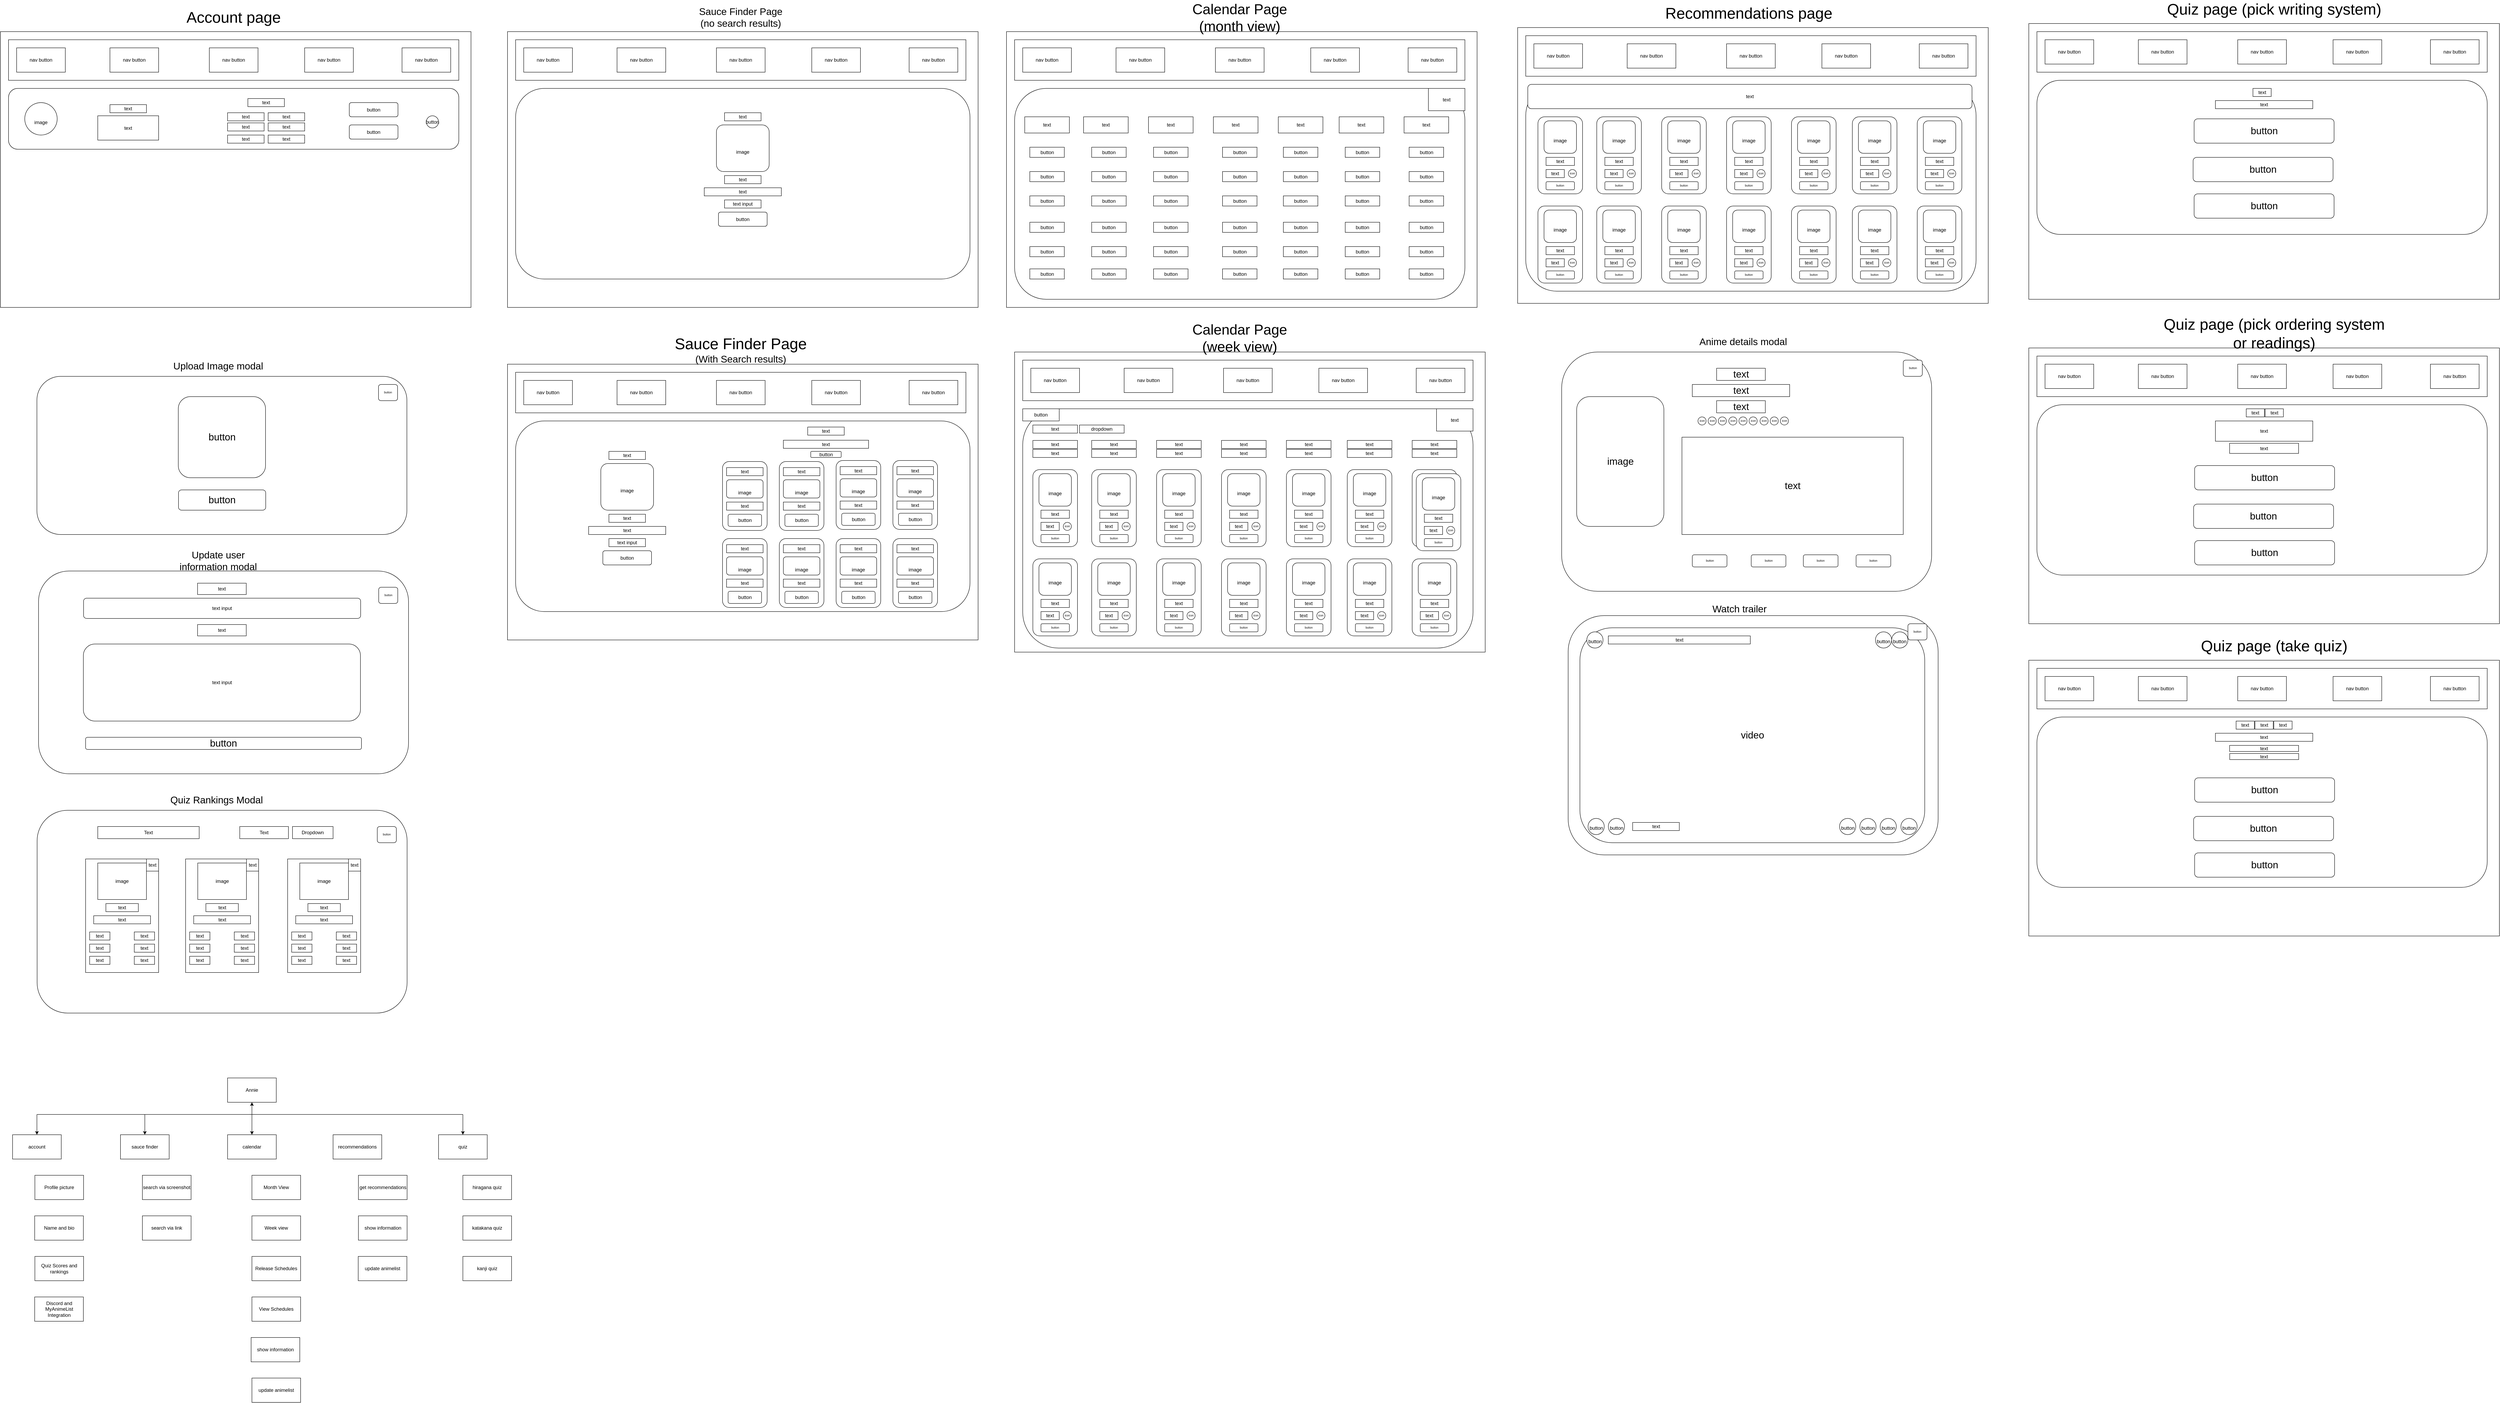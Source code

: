 <mxfile version="20.5.0" type="github">
  <diagram id="M2FlMD3nGxHvHR8v5HWW" name="Page-1">
    <mxGraphModel dx="790" dy="1519" grid="1" gridSize="10" guides="1" tooltips="1" connect="1" arrows="1" fold="1" page="1" pageScale="1" pageWidth="850" pageHeight="1100" math="0" shadow="0">
      <root>
        <mxCell id="0" />
        <mxCell id="1" parent="0" />
        <mxCell id="EyfO6nV798qz1CIs0pT1-207" value="" style="group" parent="1" vertex="1" connectable="0">
          <mxGeometry y="-1070" width="1160" height="730" as="geometry" />
        </mxCell>
        <mxCell id="EyfO6nV798qz1CIs0pT1-3" value="" style="rounded=0;whiteSpace=wrap;html=1;" parent="EyfO6nV798qz1CIs0pT1-207" vertex="1">
          <mxGeometry y="50" width="1160" height="680" as="geometry" />
        </mxCell>
        <mxCell id="EyfO6nV798qz1CIs0pT1-4" value="" style="rounded=0;whiteSpace=wrap;html=1;" parent="EyfO6nV798qz1CIs0pT1-207" vertex="1">
          <mxGeometry x="20" y="70" width="1110" height="100" as="geometry" />
        </mxCell>
        <mxCell id="EyfO6nV798qz1CIs0pT1-5" value="nav button" style="rounded=0;whiteSpace=wrap;html=1;" parent="EyfO6nV798qz1CIs0pT1-207" vertex="1">
          <mxGeometry x="40" y="90" width="120" height="60" as="geometry" />
        </mxCell>
        <mxCell id="EyfO6nV798qz1CIs0pT1-6" value="nav button" style="rounded=0;whiteSpace=wrap;html=1;" parent="EyfO6nV798qz1CIs0pT1-207" vertex="1">
          <mxGeometry x="990" y="90" width="120" height="60" as="geometry" />
        </mxCell>
        <mxCell id="EyfO6nV798qz1CIs0pT1-7" value="nav button" style="rounded=0;whiteSpace=wrap;html=1;" parent="EyfO6nV798qz1CIs0pT1-207" vertex="1">
          <mxGeometry x="515" y="90" width="120" height="60" as="geometry" />
        </mxCell>
        <mxCell id="EyfO6nV798qz1CIs0pT1-8" value="nav button" style="rounded=0;whiteSpace=wrap;html=1;" parent="EyfO6nV798qz1CIs0pT1-207" vertex="1">
          <mxGeometry x="270" y="90" width="120" height="60" as="geometry" />
        </mxCell>
        <mxCell id="EyfO6nV798qz1CIs0pT1-9" value="nav button" style="rounded=0;whiteSpace=wrap;html=1;" parent="EyfO6nV798qz1CIs0pT1-207" vertex="1">
          <mxGeometry x="750" y="90" width="120" height="60" as="geometry" />
        </mxCell>
        <mxCell id="EyfO6nV798qz1CIs0pT1-10" value="&lt;font style=&quot;font-size: 38px;&quot;&gt;Account page&lt;br&gt;&lt;/font&gt;" style="text;html=1;strokeColor=none;fillColor=none;align=center;verticalAlign=middle;whiteSpace=wrap;rounded=0;" parent="EyfO6nV798qz1CIs0pT1-207" vertex="1">
          <mxGeometry x="400" width="350" height="30" as="geometry" />
        </mxCell>
        <mxCell id="EyfO6nV798qz1CIs0pT1-11" value="" style="rounded=1;whiteSpace=wrap;html=1;fontSize=38;" parent="EyfO6nV798qz1CIs0pT1-207" vertex="1">
          <mxGeometry x="20" y="190" width="1110" height="150" as="geometry" />
        </mxCell>
        <mxCell id="EyfO6nV798qz1CIs0pT1-12" value="&lt;font style=&quot;font-size: 12px;&quot;&gt;image&lt;/font&gt;" style="ellipse;whiteSpace=wrap;html=1;aspect=fixed;fontSize=38;" parent="EyfO6nV798qz1CIs0pT1-207" vertex="1">
          <mxGeometry x="60" y="225" width="80" height="80" as="geometry" />
        </mxCell>
        <mxCell id="EyfO6nV798qz1CIs0pT1-16" value="button" style="rounded=1;whiteSpace=wrap;html=1;fontSize=12;" parent="EyfO6nV798qz1CIs0pT1-207" vertex="1">
          <mxGeometry x="860" y="225" width="120" height="35" as="geometry" />
        </mxCell>
        <mxCell id="EyfO6nV798qz1CIs0pT1-17" value="button" style="rounded=1;whiteSpace=wrap;html=1;fontSize=12;" parent="EyfO6nV798qz1CIs0pT1-207" vertex="1">
          <mxGeometry x="860" y="280" width="120" height="35" as="geometry" />
        </mxCell>
        <mxCell id="EyfO6nV798qz1CIs0pT1-18" value="button" style="ellipse;whiteSpace=wrap;html=1;aspect=fixed;fontSize=12;" parent="EyfO6nV798qz1CIs0pT1-207" vertex="1">
          <mxGeometry x="1050" y="257.5" width="30" height="30" as="geometry" />
        </mxCell>
        <mxCell id="EyfO6nV798qz1CIs0pT1-37" value="text" style="rounded=0;whiteSpace=wrap;html=1;fontSize=12;" parent="EyfO6nV798qz1CIs0pT1-207" vertex="1">
          <mxGeometry x="610" y="215" width="90" height="20" as="geometry" />
        </mxCell>
        <mxCell id="EyfO6nV798qz1CIs0pT1-39" value="text" style="rounded=0;whiteSpace=wrap;html=1;fontSize=12;" parent="EyfO6nV798qz1CIs0pT1-207" vertex="1">
          <mxGeometry x="560" y="250" width="90" height="20" as="geometry" />
        </mxCell>
        <mxCell id="EyfO6nV798qz1CIs0pT1-40" value="text" style="rounded=0;whiteSpace=wrap;html=1;fontSize=12;" parent="EyfO6nV798qz1CIs0pT1-207" vertex="1">
          <mxGeometry x="660" y="250" width="90" height="20" as="geometry" />
        </mxCell>
        <mxCell id="EyfO6nV798qz1CIs0pT1-41" value="text" style="rounded=0;whiteSpace=wrap;html=1;fontSize=12;" parent="EyfO6nV798qz1CIs0pT1-207" vertex="1">
          <mxGeometry x="560" y="275" width="90" height="20" as="geometry" />
        </mxCell>
        <mxCell id="EyfO6nV798qz1CIs0pT1-42" value="text" style="rounded=0;whiteSpace=wrap;html=1;fontSize=12;" parent="EyfO6nV798qz1CIs0pT1-207" vertex="1">
          <mxGeometry x="660" y="275" width="90" height="20" as="geometry" />
        </mxCell>
        <mxCell id="EyfO6nV798qz1CIs0pT1-43" value="text" style="rounded=0;whiteSpace=wrap;html=1;fontSize=12;" parent="EyfO6nV798qz1CIs0pT1-207" vertex="1">
          <mxGeometry x="560" y="305" width="90" height="20" as="geometry" />
        </mxCell>
        <mxCell id="EyfO6nV798qz1CIs0pT1-44" value="text" style="rounded=0;whiteSpace=wrap;html=1;fontSize=12;" parent="EyfO6nV798qz1CIs0pT1-207" vertex="1">
          <mxGeometry x="660" y="305" width="90" height="20" as="geometry" />
        </mxCell>
        <mxCell id="EyfO6nV798qz1CIs0pT1-45" value="text" style="rounded=0;whiteSpace=wrap;html=1;fontSize=12;" parent="EyfO6nV798qz1CIs0pT1-207" vertex="1">
          <mxGeometry x="270" y="230" width="90" height="20" as="geometry" />
        </mxCell>
        <mxCell id="EyfO6nV798qz1CIs0pT1-46" value="text" style="rounded=0;whiteSpace=wrap;html=1;fontSize=12;" parent="EyfO6nV798qz1CIs0pT1-207" vertex="1">
          <mxGeometry x="240" y="257.5" width="150" height="60" as="geometry" />
        </mxCell>
        <mxCell id="EyfO6nV798qz1CIs0pT1-208" value="" style="group" parent="1" vertex="1" connectable="0">
          <mxGeometry x="1250" y="-250" width="1160" height="730" as="geometry" />
        </mxCell>
        <mxCell id="EyfO6nV798qz1CIs0pT1-19" value="" style="rounded=0;whiteSpace=wrap;html=1;" parent="EyfO6nV798qz1CIs0pT1-208" vertex="1">
          <mxGeometry y="50" width="1160" height="680" as="geometry" />
        </mxCell>
        <mxCell id="EyfO6nV798qz1CIs0pT1-20" value="" style="rounded=0;whiteSpace=wrap;html=1;" parent="EyfO6nV798qz1CIs0pT1-208" vertex="1">
          <mxGeometry x="20" y="70" width="1110" height="100" as="geometry" />
        </mxCell>
        <mxCell id="EyfO6nV798qz1CIs0pT1-21" value="nav button" style="rounded=0;whiteSpace=wrap;html=1;" parent="EyfO6nV798qz1CIs0pT1-208" vertex="1">
          <mxGeometry x="40" y="90" width="120" height="60" as="geometry" />
        </mxCell>
        <mxCell id="EyfO6nV798qz1CIs0pT1-22" value="nav button" style="rounded=0;whiteSpace=wrap;html=1;" parent="EyfO6nV798qz1CIs0pT1-208" vertex="1">
          <mxGeometry x="990" y="90" width="120" height="60" as="geometry" />
        </mxCell>
        <mxCell id="EyfO6nV798qz1CIs0pT1-23" value="nav button" style="rounded=0;whiteSpace=wrap;html=1;" parent="EyfO6nV798qz1CIs0pT1-208" vertex="1">
          <mxGeometry x="515" y="90" width="120" height="60" as="geometry" />
        </mxCell>
        <mxCell id="EyfO6nV798qz1CIs0pT1-24" value="nav button" style="rounded=0;whiteSpace=wrap;html=1;" parent="EyfO6nV798qz1CIs0pT1-208" vertex="1">
          <mxGeometry x="270" y="90" width="120" height="60" as="geometry" />
        </mxCell>
        <mxCell id="EyfO6nV798qz1CIs0pT1-25" value="nav button" style="rounded=0;whiteSpace=wrap;html=1;" parent="EyfO6nV798qz1CIs0pT1-208" vertex="1">
          <mxGeometry x="750" y="90" width="120" height="60" as="geometry" />
        </mxCell>
        <mxCell id="EyfO6nV798qz1CIs0pT1-26" value="&lt;font style=&quot;font-size: 38px;&quot;&gt;Sauce Finder Page&lt;br&gt;&lt;/font&gt;&lt;font style=&quot;font-size: 24px;&quot;&gt;(With Search results)&lt;/font&gt;" style="text;html=1;strokeColor=none;fillColor=none;align=center;verticalAlign=middle;whiteSpace=wrap;rounded=0;" parent="EyfO6nV798qz1CIs0pT1-208" vertex="1">
          <mxGeometry x="400" width="350" height="30" as="geometry" />
        </mxCell>
        <mxCell id="EyfO6nV798qz1CIs0pT1-27" value="" style="rounded=1;whiteSpace=wrap;html=1;fontSize=38;" parent="EyfO6nV798qz1CIs0pT1-208" vertex="1">
          <mxGeometry x="20" y="190" width="1120" height="470" as="geometry" />
        </mxCell>
        <mxCell id="EyfO6nV798qz1CIs0pT1-34" value="&lt;font style=&quot;font-size: 12px;&quot;&gt;image&lt;/font&gt;" style="rounded=1;whiteSpace=wrap;html=1;fontSize=38;" parent="EyfO6nV798qz1CIs0pT1-208" vertex="1">
          <mxGeometry x="230" y="295" width="130" height="115" as="geometry" />
        </mxCell>
        <mxCell id="EyfO6nV798qz1CIs0pT1-36" value="text" style="rounded=0;whiteSpace=wrap;html=1;fontSize=12;" parent="EyfO6nV798qz1CIs0pT1-208" vertex="1">
          <mxGeometry x="250" y="265" width="90" height="20" as="geometry" />
        </mxCell>
        <mxCell id="EyfO6nV798qz1CIs0pT1-49" value="text" style="rounded=0;whiteSpace=wrap;html=1;fontSize=12;" parent="EyfO6nV798qz1CIs0pT1-208" vertex="1">
          <mxGeometry x="250" y="420" width="90" height="20" as="geometry" />
        </mxCell>
        <mxCell id="EyfO6nV798qz1CIs0pT1-50" value="text" style="rounded=0;whiteSpace=wrap;html=1;fontSize=12;" parent="EyfO6nV798qz1CIs0pT1-208" vertex="1">
          <mxGeometry x="200" y="450" width="190" height="20" as="geometry" />
        </mxCell>
        <mxCell id="EyfO6nV798qz1CIs0pT1-51" value="text input" style="rounded=0;whiteSpace=wrap;html=1;fontSize=12;fontStyle=0" parent="EyfO6nV798qz1CIs0pT1-208" vertex="1">
          <mxGeometry x="250" y="480" width="90" height="20" as="geometry" />
        </mxCell>
        <mxCell id="EyfO6nV798qz1CIs0pT1-54" value="button" style="rounded=1;whiteSpace=wrap;html=1;fontSize=12;" parent="EyfO6nV798qz1CIs0pT1-208" vertex="1">
          <mxGeometry x="235" y="510" width="120" height="35" as="geometry" />
        </mxCell>
        <mxCell id="EyfO6nV798qz1CIs0pT1-55" value="text" style="rounded=0;whiteSpace=wrap;html=1;fontSize=12;" parent="EyfO6nV798qz1CIs0pT1-208" vertex="1">
          <mxGeometry x="740" y="205" width="90" height="20" as="geometry" />
        </mxCell>
        <mxCell id="EyfO6nV798qz1CIs0pT1-56" value="text" style="rounded=0;whiteSpace=wrap;html=1;fontSize=12;" parent="EyfO6nV798qz1CIs0pT1-208" vertex="1">
          <mxGeometry x="680" y="237.5" width="210" height="20" as="geometry" />
        </mxCell>
        <mxCell id="EyfO6nV798qz1CIs0pT1-58" value="button" style="rounded=1;whiteSpace=wrap;html=1;fontSize=12;" parent="EyfO6nV798qz1CIs0pT1-208" vertex="1">
          <mxGeometry x="747.5" y="265" width="75" height="15" as="geometry" />
        </mxCell>
        <mxCell id="EyfO6nV798qz1CIs0pT1-64" value="" style="group" parent="EyfO6nV798qz1CIs0pT1-208" vertex="1" connectable="0">
          <mxGeometry x="530" y="290" width="110" height="170" as="geometry" />
        </mxCell>
        <mxCell id="EyfO6nV798qz1CIs0pT1-59" value="" style="rounded=1;whiteSpace=wrap;html=1;fontSize=12;" parent="EyfO6nV798qz1CIs0pT1-64" vertex="1">
          <mxGeometry width="110" height="170" as="geometry" />
        </mxCell>
        <mxCell id="EyfO6nV798qz1CIs0pT1-60" value="text" style="rounded=0;whiteSpace=wrap;html=1;fontSize=12;" parent="EyfO6nV798qz1CIs0pT1-64" vertex="1">
          <mxGeometry x="10" y="15" width="90" height="20" as="geometry" />
        </mxCell>
        <mxCell id="EyfO6nV798qz1CIs0pT1-61" value="&lt;font style=&quot;font-size: 12px;&quot;&gt;image&lt;/font&gt;" style="rounded=1;whiteSpace=wrap;html=1;fontSize=38;" parent="EyfO6nV798qz1CIs0pT1-64" vertex="1">
          <mxGeometry x="10" y="45" width="90" height="45" as="geometry" />
        </mxCell>
        <mxCell id="EyfO6nV798qz1CIs0pT1-62" value="text" style="rounded=0;whiteSpace=wrap;html=1;fontSize=12;" parent="EyfO6nV798qz1CIs0pT1-64" vertex="1">
          <mxGeometry x="10" y="100" width="90" height="20" as="geometry" />
        </mxCell>
        <mxCell id="EyfO6nV798qz1CIs0pT1-63" value="button" style="rounded=1;whiteSpace=wrap;html=1;fontSize=12;" parent="EyfO6nV798qz1CIs0pT1-64" vertex="1">
          <mxGeometry x="13.75" y="130" width="82.5" height="30" as="geometry" />
        </mxCell>
        <mxCell id="EyfO6nV798qz1CIs0pT1-65" value="" style="group" parent="EyfO6nV798qz1CIs0pT1-208" vertex="1" connectable="0">
          <mxGeometry x="670" y="290" width="110" height="170" as="geometry" />
        </mxCell>
        <mxCell id="EyfO6nV798qz1CIs0pT1-66" value="" style="rounded=1;whiteSpace=wrap;html=1;fontSize=12;" parent="EyfO6nV798qz1CIs0pT1-65" vertex="1">
          <mxGeometry width="110" height="170" as="geometry" />
        </mxCell>
        <mxCell id="EyfO6nV798qz1CIs0pT1-67" value="text" style="rounded=0;whiteSpace=wrap;html=1;fontSize=12;" parent="EyfO6nV798qz1CIs0pT1-65" vertex="1">
          <mxGeometry x="10" y="15" width="90" height="20" as="geometry" />
        </mxCell>
        <mxCell id="EyfO6nV798qz1CIs0pT1-68" value="&lt;font style=&quot;font-size: 12px;&quot;&gt;image&lt;/font&gt;" style="rounded=1;whiteSpace=wrap;html=1;fontSize=38;" parent="EyfO6nV798qz1CIs0pT1-65" vertex="1">
          <mxGeometry x="10" y="45" width="90" height="45" as="geometry" />
        </mxCell>
        <mxCell id="EyfO6nV798qz1CIs0pT1-69" value="text" style="rounded=0;whiteSpace=wrap;html=1;fontSize=12;" parent="EyfO6nV798qz1CIs0pT1-65" vertex="1">
          <mxGeometry x="10" y="100" width="90" height="20" as="geometry" />
        </mxCell>
        <mxCell id="EyfO6nV798qz1CIs0pT1-70" value="button" style="rounded=1;whiteSpace=wrap;html=1;fontSize=12;" parent="EyfO6nV798qz1CIs0pT1-65" vertex="1">
          <mxGeometry x="13.75" y="130" width="82.5" height="30" as="geometry" />
        </mxCell>
        <mxCell id="EyfO6nV798qz1CIs0pT1-71" value="" style="group" parent="EyfO6nV798qz1CIs0pT1-208" vertex="1" connectable="0">
          <mxGeometry x="810" y="287.5" width="110" height="170" as="geometry" />
        </mxCell>
        <mxCell id="EyfO6nV798qz1CIs0pT1-72" value="" style="rounded=1;whiteSpace=wrap;html=1;fontSize=12;" parent="EyfO6nV798qz1CIs0pT1-71" vertex="1">
          <mxGeometry width="110" height="170" as="geometry" />
        </mxCell>
        <mxCell id="EyfO6nV798qz1CIs0pT1-73" value="text" style="rounded=0;whiteSpace=wrap;html=1;fontSize=12;" parent="EyfO6nV798qz1CIs0pT1-71" vertex="1">
          <mxGeometry x="10" y="15" width="90" height="20" as="geometry" />
        </mxCell>
        <mxCell id="EyfO6nV798qz1CIs0pT1-74" value="&lt;font style=&quot;font-size: 12px;&quot;&gt;image&lt;/font&gt;" style="rounded=1;whiteSpace=wrap;html=1;fontSize=38;" parent="EyfO6nV798qz1CIs0pT1-71" vertex="1">
          <mxGeometry x="10" y="45" width="90" height="45" as="geometry" />
        </mxCell>
        <mxCell id="EyfO6nV798qz1CIs0pT1-75" value="text" style="rounded=0;whiteSpace=wrap;html=1;fontSize=12;" parent="EyfO6nV798qz1CIs0pT1-71" vertex="1">
          <mxGeometry x="10" y="100" width="90" height="20" as="geometry" />
        </mxCell>
        <mxCell id="EyfO6nV798qz1CIs0pT1-76" value="button" style="rounded=1;whiteSpace=wrap;html=1;fontSize=12;" parent="EyfO6nV798qz1CIs0pT1-71" vertex="1">
          <mxGeometry x="13.75" y="130" width="82.5" height="30" as="geometry" />
        </mxCell>
        <mxCell id="EyfO6nV798qz1CIs0pT1-77" value="" style="group" parent="EyfO6nV798qz1CIs0pT1-208" vertex="1" connectable="0">
          <mxGeometry x="950" y="287.5" width="110" height="170" as="geometry" />
        </mxCell>
        <mxCell id="EyfO6nV798qz1CIs0pT1-78" value="" style="rounded=1;whiteSpace=wrap;html=1;fontSize=12;" parent="EyfO6nV798qz1CIs0pT1-77" vertex="1">
          <mxGeometry width="110" height="170" as="geometry" />
        </mxCell>
        <mxCell id="EyfO6nV798qz1CIs0pT1-79" value="text" style="rounded=0;whiteSpace=wrap;html=1;fontSize=12;" parent="EyfO6nV798qz1CIs0pT1-77" vertex="1">
          <mxGeometry x="10" y="15" width="90" height="20" as="geometry" />
        </mxCell>
        <mxCell id="EyfO6nV798qz1CIs0pT1-80" value="&lt;font style=&quot;font-size: 12px;&quot;&gt;image&lt;/font&gt;" style="rounded=1;whiteSpace=wrap;html=1;fontSize=38;" parent="EyfO6nV798qz1CIs0pT1-77" vertex="1">
          <mxGeometry x="10" y="45" width="90" height="45" as="geometry" />
        </mxCell>
        <mxCell id="EyfO6nV798qz1CIs0pT1-81" value="text" style="rounded=0;whiteSpace=wrap;html=1;fontSize=12;" parent="EyfO6nV798qz1CIs0pT1-77" vertex="1">
          <mxGeometry x="10" y="100" width="90" height="20" as="geometry" />
        </mxCell>
        <mxCell id="EyfO6nV798qz1CIs0pT1-82" value="button" style="rounded=1;whiteSpace=wrap;html=1;fontSize=12;" parent="EyfO6nV798qz1CIs0pT1-77" vertex="1">
          <mxGeometry x="13.75" y="130" width="82.5" height="30" as="geometry" />
        </mxCell>
        <mxCell id="EyfO6nV798qz1CIs0pT1-83" value="" style="group" parent="EyfO6nV798qz1CIs0pT1-208" vertex="1" connectable="0">
          <mxGeometry x="530" y="480" width="110" height="170" as="geometry" />
        </mxCell>
        <mxCell id="EyfO6nV798qz1CIs0pT1-84" value="" style="rounded=1;whiteSpace=wrap;html=1;fontSize=12;" parent="EyfO6nV798qz1CIs0pT1-83" vertex="1">
          <mxGeometry width="110" height="170" as="geometry" />
        </mxCell>
        <mxCell id="EyfO6nV798qz1CIs0pT1-85" value="text" style="rounded=0;whiteSpace=wrap;html=1;fontSize=12;" parent="EyfO6nV798qz1CIs0pT1-83" vertex="1">
          <mxGeometry x="10" y="15" width="90" height="20" as="geometry" />
        </mxCell>
        <mxCell id="EyfO6nV798qz1CIs0pT1-86" value="&lt;font style=&quot;font-size: 12px;&quot;&gt;image&lt;/font&gt;" style="rounded=1;whiteSpace=wrap;html=1;fontSize=38;" parent="EyfO6nV798qz1CIs0pT1-83" vertex="1">
          <mxGeometry x="10" y="45" width="90" height="45" as="geometry" />
        </mxCell>
        <mxCell id="EyfO6nV798qz1CIs0pT1-87" value="text" style="rounded=0;whiteSpace=wrap;html=1;fontSize=12;" parent="EyfO6nV798qz1CIs0pT1-83" vertex="1">
          <mxGeometry x="10" y="100" width="90" height="20" as="geometry" />
        </mxCell>
        <mxCell id="EyfO6nV798qz1CIs0pT1-88" value="button" style="rounded=1;whiteSpace=wrap;html=1;fontSize=12;" parent="EyfO6nV798qz1CIs0pT1-83" vertex="1">
          <mxGeometry x="13.75" y="130" width="82.5" height="30" as="geometry" />
        </mxCell>
        <mxCell id="EyfO6nV798qz1CIs0pT1-90" value="" style="group" parent="EyfO6nV798qz1CIs0pT1-208" vertex="1" connectable="0">
          <mxGeometry x="670" y="480" width="110" height="170" as="geometry" />
        </mxCell>
        <mxCell id="EyfO6nV798qz1CIs0pT1-91" value="" style="rounded=1;whiteSpace=wrap;html=1;fontSize=12;" parent="EyfO6nV798qz1CIs0pT1-90" vertex="1">
          <mxGeometry width="110" height="170" as="geometry" />
        </mxCell>
        <mxCell id="EyfO6nV798qz1CIs0pT1-92" value="text" style="rounded=0;whiteSpace=wrap;html=1;fontSize=12;" parent="EyfO6nV798qz1CIs0pT1-90" vertex="1">
          <mxGeometry x="10" y="15" width="90" height="20" as="geometry" />
        </mxCell>
        <mxCell id="EyfO6nV798qz1CIs0pT1-93" value="&lt;font style=&quot;font-size: 12px;&quot;&gt;image&lt;/font&gt;" style="rounded=1;whiteSpace=wrap;html=1;fontSize=38;" parent="EyfO6nV798qz1CIs0pT1-90" vertex="1">
          <mxGeometry x="10" y="45" width="90" height="45" as="geometry" />
        </mxCell>
        <mxCell id="EyfO6nV798qz1CIs0pT1-94" value="text" style="rounded=0;whiteSpace=wrap;html=1;fontSize=12;" parent="EyfO6nV798qz1CIs0pT1-90" vertex="1">
          <mxGeometry x="10" y="100" width="90" height="20" as="geometry" />
        </mxCell>
        <mxCell id="EyfO6nV798qz1CIs0pT1-95" value="button" style="rounded=1;whiteSpace=wrap;html=1;fontSize=12;" parent="EyfO6nV798qz1CIs0pT1-90" vertex="1">
          <mxGeometry x="13.75" y="130" width="82.5" height="30" as="geometry" />
        </mxCell>
        <mxCell id="EyfO6nV798qz1CIs0pT1-96" value="" style="group" parent="EyfO6nV798qz1CIs0pT1-208" vertex="1" connectable="0">
          <mxGeometry x="810" y="480" width="110" height="170" as="geometry" />
        </mxCell>
        <mxCell id="EyfO6nV798qz1CIs0pT1-97" value="" style="rounded=1;whiteSpace=wrap;html=1;fontSize=12;" parent="EyfO6nV798qz1CIs0pT1-96" vertex="1">
          <mxGeometry width="110" height="170" as="geometry" />
        </mxCell>
        <mxCell id="EyfO6nV798qz1CIs0pT1-98" value="text" style="rounded=0;whiteSpace=wrap;html=1;fontSize=12;" parent="EyfO6nV798qz1CIs0pT1-96" vertex="1">
          <mxGeometry x="10" y="15" width="90" height="20" as="geometry" />
        </mxCell>
        <mxCell id="EyfO6nV798qz1CIs0pT1-99" value="&lt;font style=&quot;font-size: 12px;&quot;&gt;image&lt;/font&gt;" style="rounded=1;whiteSpace=wrap;html=1;fontSize=38;" parent="EyfO6nV798qz1CIs0pT1-96" vertex="1">
          <mxGeometry x="10" y="45" width="90" height="45" as="geometry" />
        </mxCell>
        <mxCell id="EyfO6nV798qz1CIs0pT1-100" value="text" style="rounded=0;whiteSpace=wrap;html=1;fontSize=12;" parent="EyfO6nV798qz1CIs0pT1-96" vertex="1">
          <mxGeometry x="10" y="100" width="90" height="20" as="geometry" />
        </mxCell>
        <mxCell id="EyfO6nV798qz1CIs0pT1-101" value="button" style="rounded=1;whiteSpace=wrap;html=1;fontSize=12;" parent="EyfO6nV798qz1CIs0pT1-96" vertex="1">
          <mxGeometry x="13.75" y="130" width="82.5" height="30" as="geometry" />
        </mxCell>
        <mxCell id="EyfO6nV798qz1CIs0pT1-102" value="" style="group" parent="EyfO6nV798qz1CIs0pT1-208" vertex="1" connectable="0">
          <mxGeometry x="950" y="480" width="110" height="170" as="geometry" />
        </mxCell>
        <mxCell id="EyfO6nV798qz1CIs0pT1-103" value="" style="rounded=1;whiteSpace=wrap;html=1;fontSize=12;" parent="EyfO6nV798qz1CIs0pT1-102" vertex="1">
          <mxGeometry width="110" height="170" as="geometry" />
        </mxCell>
        <mxCell id="EyfO6nV798qz1CIs0pT1-104" value="text" style="rounded=0;whiteSpace=wrap;html=1;fontSize=12;" parent="EyfO6nV798qz1CIs0pT1-102" vertex="1">
          <mxGeometry x="10" y="15" width="90" height="20" as="geometry" />
        </mxCell>
        <mxCell id="EyfO6nV798qz1CIs0pT1-105" value="&lt;font style=&quot;font-size: 12px;&quot;&gt;image&lt;/font&gt;" style="rounded=1;whiteSpace=wrap;html=1;fontSize=38;" parent="EyfO6nV798qz1CIs0pT1-102" vertex="1">
          <mxGeometry x="10" y="45" width="90" height="45" as="geometry" />
        </mxCell>
        <mxCell id="EyfO6nV798qz1CIs0pT1-106" value="text" style="rounded=0;whiteSpace=wrap;html=1;fontSize=12;" parent="EyfO6nV798qz1CIs0pT1-102" vertex="1">
          <mxGeometry x="10" y="100" width="90" height="20" as="geometry" />
        </mxCell>
        <mxCell id="EyfO6nV798qz1CIs0pT1-107" value="button" style="rounded=1;whiteSpace=wrap;html=1;fontSize=12;" parent="EyfO6nV798qz1CIs0pT1-102" vertex="1">
          <mxGeometry x="13.75" y="130" width="82.5" height="30" as="geometry" />
        </mxCell>
        <mxCell id="EyfO6nV798qz1CIs0pT1-210" value="" style="group" parent="1" vertex="1" connectable="0">
          <mxGeometry x="2480" y="-1070" width="1160" height="730" as="geometry" />
        </mxCell>
        <mxCell id="EyfO6nV798qz1CIs0pT1-108" value="" style="rounded=0;whiteSpace=wrap;html=1;" parent="EyfO6nV798qz1CIs0pT1-210" vertex="1">
          <mxGeometry y="50" width="1160" height="680" as="geometry" />
        </mxCell>
        <mxCell id="EyfO6nV798qz1CIs0pT1-109" value="" style="rounded=0;whiteSpace=wrap;html=1;" parent="EyfO6nV798qz1CIs0pT1-210" vertex="1">
          <mxGeometry x="20" y="70" width="1110" height="100" as="geometry" />
        </mxCell>
        <mxCell id="EyfO6nV798qz1CIs0pT1-110" value="nav button" style="rounded=0;whiteSpace=wrap;html=1;" parent="EyfO6nV798qz1CIs0pT1-210" vertex="1">
          <mxGeometry x="40" y="90" width="120" height="60" as="geometry" />
        </mxCell>
        <mxCell id="EyfO6nV798qz1CIs0pT1-111" value="nav button" style="rounded=0;whiteSpace=wrap;html=1;" parent="EyfO6nV798qz1CIs0pT1-210" vertex="1">
          <mxGeometry x="990" y="90" width="120" height="60" as="geometry" />
        </mxCell>
        <mxCell id="EyfO6nV798qz1CIs0pT1-112" value="nav button" style="rounded=0;whiteSpace=wrap;html=1;" parent="EyfO6nV798qz1CIs0pT1-210" vertex="1">
          <mxGeometry x="515" y="90" width="120" height="60" as="geometry" />
        </mxCell>
        <mxCell id="EyfO6nV798qz1CIs0pT1-113" value="nav button" style="rounded=0;whiteSpace=wrap;html=1;" parent="EyfO6nV798qz1CIs0pT1-210" vertex="1">
          <mxGeometry x="270" y="90" width="120" height="60" as="geometry" />
        </mxCell>
        <mxCell id="EyfO6nV798qz1CIs0pT1-114" value="nav button" style="rounded=0;whiteSpace=wrap;html=1;" parent="EyfO6nV798qz1CIs0pT1-210" vertex="1">
          <mxGeometry x="750" y="90" width="120" height="60" as="geometry" />
        </mxCell>
        <mxCell id="EyfO6nV798qz1CIs0pT1-115" value="&lt;font style=&quot;font-size: 35px;&quot;&gt;Calendar Page (month view)&lt;br&gt;&lt;/font&gt;" style="text;html=1;strokeColor=none;fillColor=none;align=center;verticalAlign=middle;whiteSpace=wrap;rounded=0;" parent="EyfO6nV798qz1CIs0pT1-210" vertex="1">
          <mxGeometry x="400" width="350" height="30" as="geometry" />
        </mxCell>
        <mxCell id="EyfO6nV798qz1CIs0pT1-116" value="" style="rounded=1;whiteSpace=wrap;html=1;fontSize=38;" parent="EyfO6nV798qz1CIs0pT1-210" vertex="1">
          <mxGeometry x="20" y="190" width="1110" height="520" as="geometry" />
        </mxCell>
        <mxCell id="EyfO6nV798qz1CIs0pT1-123" value="text" style="rounded=0;whiteSpace=wrap;html=1;fontSize=12;" parent="EyfO6nV798qz1CIs0pT1-210" vertex="1">
          <mxGeometry x="45" y="260" width="110" height="40" as="geometry" />
        </mxCell>
        <mxCell id="EyfO6nV798qz1CIs0pT1-130" value="text" style="rounded=0;whiteSpace=wrap;html=1;fontSize=12;" parent="EyfO6nV798qz1CIs0pT1-210" vertex="1">
          <mxGeometry x="1040" y="190" width="90" height="55" as="geometry" />
        </mxCell>
        <mxCell id="EyfO6nV798qz1CIs0pT1-131" value="text" style="rounded=0;whiteSpace=wrap;html=1;fontSize=12;" parent="EyfO6nV798qz1CIs0pT1-210" vertex="1">
          <mxGeometry x="190" y="260" width="110" height="40" as="geometry" />
        </mxCell>
        <mxCell id="EyfO6nV798qz1CIs0pT1-132" value="text" style="rounded=0;whiteSpace=wrap;html=1;fontSize=12;" parent="EyfO6nV798qz1CIs0pT1-210" vertex="1">
          <mxGeometry x="350" y="260" width="110" height="40" as="geometry" />
        </mxCell>
        <mxCell id="EyfO6nV798qz1CIs0pT1-133" value="text" style="rounded=0;whiteSpace=wrap;html=1;fontSize=12;" parent="EyfO6nV798qz1CIs0pT1-210" vertex="1">
          <mxGeometry x="670" y="260" width="110" height="40" as="geometry" />
        </mxCell>
        <mxCell id="EyfO6nV798qz1CIs0pT1-134" value="text" style="rounded=0;whiteSpace=wrap;html=1;fontSize=12;" parent="EyfO6nV798qz1CIs0pT1-210" vertex="1">
          <mxGeometry x="820" y="260" width="110" height="40" as="geometry" />
        </mxCell>
        <mxCell id="EyfO6nV798qz1CIs0pT1-135" value="text" style="rounded=0;whiteSpace=wrap;html=1;fontSize=12;" parent="EyfO6nV798qz1CIs0pT1-210" vertex="1">
          <mxGeometry x="980" y="260" width="110" height="40" as="geometry" />
        </mxCell>
        <mxCell id="EyfO6nV798qz1CIs0pT1-136" value="text" style="rounded=0;whiteSpace=wrap;html=1;fontSize=12;" parent="EyfO6nV798qz1CIs0pT1-210" vertex="1">
          <mxGeometry x="510" y="260" width="110" height="40" as="geometry" />
        </mxCell>
        <mxCell id="EyfO6nV798qz1CIs0pT1-161" value="" style="group" parent="EyfO6nV798qz1CIs0pT1-210" vertex="1" connectable="0">
          <mxGeometry x="57.5" y="335" width="85" height="325" as="geometry" />
        </mxCell>
        <mxCell id="EyfO6nV798qz1CIs0pT1-137" value="button" style="rounded=0;whiteSpace=wrap;html=1;fontSize=12;" parent="EyfO6nV798qz1CIs0pT1-161" vertex="1">
          <mxGeometry width="85" height="25" as="geometry" />
        </mxCell>
        <mxCell id="EyfO6nV798qz1CIs0pT1-147" value="button" style="rounded=0;whiteSpace=wrap;html=1;fontSize=12;" parent="EyfO6nV798qz1CIs0pT1-161" vertex="1">
          <mxGeometry y="60" width="85" height="25" as="geometry" />
        </mxCell>
        <mxCell id="EyfO6nV798qz1CIs0pT1-148" value="button" style="rounded=0;whiteSpace=wrap;html=1;fontSize=12;" parent="EyfO6nV798qz1CIs0pT1-161" vertex="1">
          <mxGeometry y="120" width="85" height="25" as="geometry" />
        </mxCell>
        <mxCell id="EyfO6nV798qz1CIs0pT1-149" value="button" style="rounded=0;whiteSpace=wrap;html=1;fontSize=12;" parent="EyfO6nV798qz1CIs0pT1-161" vertex="1">
          <mxGeometry y="185" width="85" height="25" as="geometry" />
        </mxCell>
        <mxCell id="EyfO6nV798qz1CIs0pT1-150" value="button" style="rounded=0;whiteSpace=wrap;html=1;fontSize=12;" parent="EyfO6nV798qz1CIs0pT1-161" vertex="1">
          <mxGeometry y="245" width="85" height="25" as="geometry" />
        </mxCell>
        <mxCell id="EyfO6nV798qz1CIs0pT1-151" value="button" style="rounded=0;whiteSpace=wrap;html=1;fontSize=12;" parent="EyfO6nV798qz1CIs0pT1-161" vertex="1">
          <mxGeometry y="300" width="85" height="25" as="geometry" />
        </mxCell>
        <mxCell id="EyfO6nV798qz1CIs0pT1-162" value="" style="group" parent="EyfO6nV798qz1CIs0pT1-210" vertex="1" connectable="0">
          <mxGeometry x="210" y="335" width="85" height="325" as="geometry" />
        </mxCell>
        <mxCell id="EyfO6nV798qz1CIs0pT1-163" value="button" style="rounded=0;whiteSpace=wrap;html=1;fontSize=12;" parent="EyfO6nV798qz1CIs0pT1-162" vertex="1">
          <mxGeometry width="85" height="25" as="geometry" />
        </mxCell>
        <mxCell id="EyfO6nV798qz1CIs0pT1-164" value="button" style="rounded=0;whiteSpace=wrap;html=1;fontSize=12;" parent="EyfO6nV798qz1CIs0pT1-162" vertex="1">
          <mxGeometry y="60" width="85" height="25" as="geometry" />
        </mxCell>
        <mxCell id="EyfO6nV798qz1CIs0pT1-165" value="button" style="rounded=0;whiteSpace=wrap;html=1;fontSize=12;" parent="EyfO6nV798qz1CIs0pT1-162" vertex="1">
          <mxGeometry y="120" width="85" height="25" as="geometry" />
        </mxCell>
        <mxCell id="EyfO6nV798qz1CIs0pT1-166" value="button" style="rounded=0;whiteSpace=wrap;html=1;fontSize=12;" parent="EyfO6nV798qz1CIs0pT1-162" vertex="1">
          <mxGeometry y="185" width="85" height="25" as="geometry" />
        </mxCell>
        <mxCell id="EyfO6nV798qz1CIs0pT1-167" value="button" style="rounded=0;whiteSpace=wrap;html=1;fontSize=12;" parent="EyfO6nV798qz1CIs0pT1-162" vertex="1">
          <mxGeometry y="245" width="85" height="25" as="geometry" />
        </mxCell>
        <mxCell id="EyfO6nV798qz1CIs0pT1-168" value="button" style="rounded=0;whiteSpace=wrap;html=1;fontSize=12;" parent="EyfO6nV798qz1CIs0pT1-162" vertex="1">
          <mxGeometry y="300" width="85" height="25" as="geometry" />
        </mxCell>
        <mxCell id="EyfO6nV798qz1CIs0pT1-169" value="" style="group" parent="EyfO6nV798qz1CIs0pT1-210" vertex="1" connectable="0">
          <mxGeometry x="362.5" y="335" width="85" height="325" as="geometry" />
        </mxCell>
        <mxCell id="EyfO6nV798qz1CIs0pT1-170" value="button" style="rounded=0;whiteSpace=wrap;html=1;fontSize=12;" parent="EyfO6nV798qz1CIs0pT1-169" vertex="1">
          <mxGeometry width="85" height="25" as="geometry" />
        </mxCell>
        <mxCell id="EyfO6nV798qz1CIs0pT1-171" value="button" style="rounded=0;whiteSpace=wrap;html=1;fontSize=12;" parent="EyfO6nV798qz1CIs0pT1-169" vertex="1">
          <mxGeometry y="60" width="85" height="25" as="geometry" />
        </mxCell>
        <mxCell id="EyfO6nV798qz1CIs0pT1-172" value="button" style="rounded=0;whiteSpace=wrap;html=1;fontSize=12;" parent="EyfO6nV798qz1CIs0pT1-169" vertex="1">
          <mxGeometry y="120" width="85" height="25" as="geometry" />
        </mxCell>
        <mxCell id="EyfO6nV798qz1CIs0pT1-173" value="button" style="rounded=0;whiteSpace=wrap;html=1;fontSize=12;" parent="EyfO6nV798qz1CIs0pT1-169" vertex="1">
          <mxGeometry y="185" width="85" height="25" as="geometry" />
        </mxCell>
        <mxCell id="EyfO6nV798qz1CIs0pT1-174" value="button" style="rounded=0;whiteSpace=wrap;html=1;fontSize=12;" parent="EyfO6nV798qz1CIs0pT1-169" vertex="1">
          <mxGeometry y="245" width="85" height="25" as="geometry" />
        </mxCell>
        <mxCell id="EyfO6nV798qz1CIs0pT1-175" value="button" style="rounded=0;whiteSpace=wrap;html=1;fontSize=12;" parent="EyfO6nV798qz1CIs0pT1-169" vertex="1">
          <mxGeometry y="300" width="85" height="25" as="geometry" />
        </mxCell>
        <mxCell id="EyfO6nV798qz1CIs0pT1-176" value="" style="group" parent="EyfO6nV798qz1CIs0pT1-210" vertex="1" connectable="0">
          <mxGeometry x="532.5" y="335" width="85" height="325" as="geometry" />
        </mxCell>
        <mxCell id="EyfO6nV798qz1CIs0pT1-177" value="button" style="rounded=0;whiteSpace=wrap;html=1;fontSize=12;" parent="EyfO6nV798qz1CIs0pT1-176" vertex="1">
          <mxGeometry width="85" height="25" as="geometry" />
        </mxCell>
        <mxCell id="EyfO6nV798qz1CIs0pT1-178" value="button" style="rounded=0;whiteSpace=wrap;html=1;fontSize=12;" parent="EyfO6nV798qz1CIs0pT1-176" vertex="1">
          <mxGeometry y="60" width="85" height="25" as="geometry" />
        </mxCell>
        <mxCell id="EyfO6nV798qz1CIs0pT1-179" value="button" style="rounded=0;whiteSpace=wrap;html=1;fontSize=12;" parent="EyfO6nV798qz1CIs0pT1-176" vertex="1">
          <mxGeometry y="120" width="85" height="25" as="geometry" />
        </mxCell>
        <mxCell id="EyfO6nV798qz1CIs0pT1-180" value="button" style="rounded=0;whiteSpace=wrap;html=1;fontSize=12;" parent="EyfO6nV798qz1CIs0pT1-176" vertex="1">
          <mxGeometry y="185" width="85" height="25" as="geometry" />
        </mxCell>
        <mxCell id="EyfO6nV798qz1CIs0pT1-181" value="button" style="rounded=0;whiteSpace=wrap;html=1;fontSize=12;" parent="EyfO6nV798qz1CIs0pT1-176" vertex="1">
          <mxGeometry y="245" width="85" height="25" as="geometry" />
        </mxCell>
        <mxCell id="EyfO6nV798qz1CIs0pT1-182" value="button" style="rounded=0;whiteSpace=wrap;html=1;fontSize=12;" parent="EyfO6nV798qz1CIs0pT1-176" vertex="1">
          <mxGeometry y="300" width="85" height="25" as="geometry" />
        </mxCell>
        <mxCell id="EyfO6nV798qz1CIs0pT1-183" value="" style="group" parent="EyfO6nV798qz1CIs0pT1-210" vertex="1" connectable="0">
          <mxGeometry x="682.5" y="335" width="85" height="325" as="geometry" />
        </mxCell>
        <mxCell id="EyfO6nV798qz1CIs0pT1-184" value="button" style="rounded=0;whiteSpace=wrap;html=1;fontSize=12;" parent="EyfO6nV798qz1CIs0pT1-183" vertex="1">
          <mxGeometry width="85" height="25" as="geometry" />
        </mxCell>
        <mxCell id="EyfO6nV798qz1CIs0pT1-185" value="button" style="rounded=0;whiteSpace=wrap;html=1;fontSize=12;" parent="EyfO6nV798qz1CIs0pT1-183" vertex="1">
          <mxGeometry y="60" width="85" height="25" as="geometry" />
        </mxCell>
        <mxCell id="EyfO6nV798qz1CIs0pT1-186" value="button" style="rounded=0;whiteSpace=wrap;html=1;fontSize=12;" parent="EyfO6nV798qz1CIs0pT1-183" vertex="1">
          <mxGeometry y="120" width="85" height="25" as="geometry" />
        </mxCell>
        <mxCell id="EyfO6nV798qz1CIs0pT1-187" value="button" style="rounded=0;whiteSpace=wrap;html=1;fontSize=12;" parent="EyfO6nV798qz1CIs0pT1-183" vertex="1">
          <mxGeometry y="185" width="85" height="25" as="geometry" />
        </mxCell>
        <mxCell id="EyfO6nV798qz1CIs0pT1-188" value="button" style="rounded=0;whiteSpace=wrap;html=1;fontSize=12;" parent="EyfO6nV798qz1CIs0pT1-183" vertex="1">
          <mxGeometry y="245" width="85" height="25" as="geometry" />
        </mxCell>
        <mxCell id="EyfO6nV798qz1CIs0pT1-189" value="button" style="rounded=0;whiteSpace=wrap;html=1;fontSize=12;" parent="EyfO6nV798qz1CIs0pT1-183" vertex="1">
          <mxGeometry y="300" width="85" height="25" as="geometry" />
        </mxCell>
        <mxCell id="EyfO6nV798qz1CIs0pT1-192" value="" style="group" parent="EyfO6nV798qz1CIs0pT1-210" vertex="1" connectable="0">
          <mxGeometry x="835" y="335" width="85" height="325" as="geometry" />
        </mxCell>
        <mxCell id="EyfO6nV798qz1CIs0pT1-193" value="button" style="rounded=0;whiteSpace=wrap;html=1;fontSize=12;" parent="EyfO6nV798qz1CIs0pT1-192" vertex="1">
          <mxGeometry width="85" height="25" as="geometry" />
        </mxCell>
        <mxCell id="EyfO6nV798qz1CIs0pT1-194" value="button" style="rounded=0;whiteSpace=wrap;html=1;fontSize=12;" parent="EyfO6nV798qz1CIs0pT1-192" vertex="1">
          <mxGeometry y="60" width="85" height="25" as="geometry" />
        </mxCell>
        <mxCell id="EyfO6nV798qz1CIs0pT1-195" value="button" style="rounded=0;whiteSpace=wrap;html=1;fontSize=12;" parent="EyfO6nV798qz1CIs0pT1-192" vertex="1">
          <mxGeometry y="120" width="85" height="25" as="geometry" />
        </mxCell>
        <mxCell id="EyfO6nV798qz1CIs0pT1-196" value="button" style="rounded=0;whiteSpace=wrap;html=1;fontSize=12;" parent="EyfO6nV798qz1CIs0pT1-192" vertex="1">
          <mxGeometry y="185" width="85" height="25" as="geometry" />
        </mxCell>
        <mxCell id="EyfO6nV798qz1CIs0pT1-197" value="button" style="rounded=0;whiteSpace=wrap;html=1;fontSize=12;" parent="EyfO6nV798qz1CIs0pT1-192" vertex="1">
          <mxGeometry y="245" width="85" height="25" as="geometry" />
        </mxCell>
        <mxCell id="EyfO6nV798qz1CIs0pT1-198" value="button" style="rounded=0;whiteSpace=wrap;html=1;fontSize=12;" parent="EyfO6nV798qz1CIs0pT1-192" vertex="1">
          <mxGeometry y="300" width="85" height="25" as="geometry" />
        </mxCell>
        <mxCell id="EyfO6nV798qz1CIs0pT1-199" value="" style="group" parent="EyfO6nV798qz1CIs0pT1-210" vertex="1" connectable="0">
          <mxGeometry x="992.5" y="335" width="85" height="325" as="geometry" />
        </mxCell>
        <mxCell id="EyfO6nV798qz1CIs0pT1-200" value="button" style="rounded=0;whiteSpace=wrap;html=1;fontSize=12;" parent="EyfO6nV798qz1CIs0pT1-199" vertex="1">
          <mxGeometry width="85" height="25" as="geometry" />
        </mxCell>
        <mxCell id="EyfO6nV798qz1CIs0pT1-201" value="button" style="rounded=0;whiteSpace=wrap;html=1;fontSize=12;" parent="EyfO6nV798qz1CIs0pT1-199" vertex="1">
          <mxGeometry y="60" width="85" height="25" as="geometry" />
        </mxCell>
        <mxCell id="EyfO6nV798qz1CIs0pT1-202" value="button" style="rounded=0;whiteSpace=wrap;html=1;fontSize=12;" parent="EyfO6nV798qz1CIs0pT1-199" vertex="1">
          <mxGeometry y="120" width="85" height="25" as="geometry" />
        </mxCell>
        <mxCell id="EyfO6nV798qz1CIs0pT1-203" value="button" style="rounded=0;whiteSpace=wrap;html=1;fontSize=12;" parent="EyfO6nV798qz1CIs0pT1-199" vertex="1">
          <mxGeometry y="185" width="85" height="25" as="geometry" />
        </mxCell>
        <mxCell id="EyfO6nV798qz1CIs0pT1-204" value="button" style="rounded=0;whiteSpace=wrap;html=1;fontSize=12;" parent="EyfO6nV798qz1CIs0pT1-199" vertex="1">
          <mxGeometry y="245" width="85" height="25" as="geometry" />
        </mxCell>
        <mxCell id="EyfO6nV798qz1CIs0pT1-205" value="button" style="rounded=0;whiteSpace=wrap;html=1;fontSize=12;" parent="EyfO6nV798qz1CIs0pT1-199" vertex="1">
          <mxGeometry y="300" width="85" height="25" as="geometry" />
        </mxCell>
        <mxCell id="EyfO6nV798qz1CIs0pT1-211" value="" style="group" parent="1" vertex="1" connectable="0">
          <mxGeometry x="2500" y="-280" width="1160" height="790" as="geometry" />
        </mxCell>
        <mxCell id="EyfO6nV798qz1CIs0pT1-212" value="" style="rounded=0;whiteSpace=wrap;html=1;" parent="EyfO6nV798qz1CIs0pT1-211" vertex="1">
          <mxGeometry y="50" width="1160" height="740" as="geometry" />
        </mxCell>
        <mxCell id="EyfO6nV798qz1CIs0pT1-213" value="" style="rounded=0;whiteSpace=wrap;html=1;" parent="EyfO6nV798qz1CIs0pT1-211" vertex="1">
          <mxGeometry x="20" y="70" width="1110" height="100" as="geometry" />
        </mxCell>
        <mxCell id="EyfO6nV798qz1CIs0pT1-214" value="nav button" style="rounded=0;whiteSpace=wrap;html=1;" parent="EyfO6nV798qz1CIs0pT1-211" vertex="1">
          <mxGeometry x="40" y="90" width="120" height="60" as="geometry" />
        </mxCell>
        <mxCell id="EyfO6nV798qz1CIs0pT1-215" value="nav button" style="rounded=0;whiteSpace=wrap;html=1;" parent="EyfO6nV798qz1CIs0pT1-211" vertex="1">
          <mxGeometry x="990" y="90" width="120" height="60" as="geometry" />
        </mxCell>
        <mxCell id="EyfO6nV798qz1CIs0pT1-216" value="nav button" style="rounded=0;whiteSpace=wrap;html=1;" parent="EyfO6nV798qz1CIs0pT1-211" vertex="1">
          <mxGeometry x="515" y="90" width="120" height="60" as="geometry" />
        </mxCell>
        <mxCell id="EyfO6nV798qz1CIs0pT1-217" value="nav button" style="rounded=0;whiteSpace=wrap;html=1;" parent="EyfO6nV798qz1CIs0pT1-211" vertex="1">
          <mxGeometry x="270" y="90" width="120" height="60" as="geometry" />
        </mxCell>
        <mxCell id="EyfO6nV798qz1CIs0pT1-218" value="nav button" style="rounded=0;whiteSpace=wrap;html=1;" parent="EyfO6nV798qz1CIs0pT1-211" vertex="1">
          <mxGeometry x="750" y="90" width="120" height="60" as="geometry" />
        </mxCell>
        <mxCell id="EyfO6nV798qz1CIs0pT1-219" value="&lt;font style=&quot;font-size: 35px;&quot;&gt;Calendar Page (week view)&lt;br&gt;&lt;/font&gt;" style="text;html=1;strokeColor=none;fillColor=none;align=center;verticalAlign=middle;whiteSpace=wrap;rounded=0;" parent="EyfO6nV798qz1CIs0pT1-211" vertex="1">
          <mxGeometry x="400" width="310" height="30" as="geometry" />
        </mxCell>
        <mxCell id="EyfO6nV798qz1CIs0pT1-220" value="" style="rounded=1;whiteSpace=wrap;html=1;fontSize=38;" parent="EyfO6nV798qz1CIs0pT1-211" vertex="1">
          <mxGeometry x="20" y="190" width="1110" height="590" as="geometry" />
        </mxCell>
        <mxCell id="EyfO6nV798qz1CIs0pT1-221" value="text" style="rounded=0;whiteSpace=wrap;html=1;fontSize=12;" parent="EyfO6nV798qz1CIs0pT1-211" vertex="1">
          <mxGeometry x="45" y="268" width="110" height="20" as="geometry" />
        </mxCell>
        <mxCell id="EyfO6nV798qz1CIs0pT1-222" value="text" style="rounded=0;whiteSpace=wrap;html=1;fontSize=12;" parent="EyfO6nV798qz1CIs0pT1-211" vertex="1">
          <mxGeometry x="1040" y="190" width="90" height="55" as="geometry" />
        </mxCell>
        <mxCell id="EyfO6nV798qz1CIs0pT1-223" value="text" style="rounded=0;whiteSpace=wrap;html=1;fontSize=12;" parent="EyfO6nV798qz1CIs0pT1-211" vertex="1">
          <mxGeometry x="190" y="268" width="110" height="20" as="geometry" />
        </mxCell>
        <mxCell id="EyfO6nV798qz1CIs0pT1-224" value="text" style="rounded=0;whiteSpace=wrap;html=1;fontSize=12;" parent="EyfO6nV798qz1CIs0pT1-211" vertex="1">
          <mxGeometry x="350" y="268" width="110" height="20" as="geometry" />
        </mxCell>
        <mxCell id="EyfO6nV798qz1CIs0pT1-225" value="text" style="rounded=0;whiteSpace=wrap;html=1;fontSize=12;" parent="EyfO6nV798qz1CIs0pT1-211" vertex="1">
          <mxGeometry x="670" y="268" width="110" height="20" as="geometry" />
        </mxCell>
        <mxCell id="EyfO6nV798qz1CIs0pT1-226" value="text" style="rounded=0;whiteSpace=wrap;html=1;fontSize=12;" parent="EyfO6nV798qz1CIs0pT1-211" vertex="1">
          <mxGeometry x="820" y="268" width="110" height="20" as="geometry" />
        </mxCell>
        <mxCell id="EyfO6nV798qz1CIs0pT1-227" value="text" style="rounded=0;whiteSpace=wrap;html=1;fontSize=12;" parent="EyfO6nV798qz1CIs0pT1-211" vertex="1">
          <mxGeometry x="980" y="268" width="110" height="20" as="geometry" />
        </mxCell>
        <mxCell id="EyfO6nV798qz1CIs0pT1-228" value="text" style="rounded=0;whiteSpace=wrap;html=1;fontSize=12;" parent="EyfO6nV798qz1CIs0pT1-211" vertex="1">
          <mxGeometry x="510" y="268" width="110" height="20" as="geometry" />
        </mxCell>
        <mxCell id="EyfO6nV798qz1CIs0pT1-296" value="button" style="rounded=0;whiteSpace=wrap;html=1;fontSize=12;" parent="EyfO6nV798qz1CIs0pT1-211" vertex="1">
          <mxGeometry x="20" y="190" width="90" height="30" as="geometry" />
        </mxCell>
        <mxCell id="EyfO6nV798qz1CIs0pT1-297" value="text" style="rounded=0;whiteSpace=wrap;html=1;fontSize=12;" parent="EyfO6nV798qz1CIs0pT1-211" vertex="1">
          <mxGeometry x="45" y="290" width="110" height="20" as="geometry" />
        </mxCell>
        <mxCell id="EyfO6nV798qz1CIs0pT1-298" value="text" style="rounded=0;whiteSpace=wrap;html=1;fontSize=12;" parent="EyfO6nV798qz1CIs0pT1-211" vertex="1">
          <mxGeometry x="190" y="290" width="110" height="20" as="geometry" />
        </mxCell>
        <mxCell id="EyfO6nV798qz1CIs0pT1-299" value="text" style="rounded=0;whiteSpace=wrap;html=1;fontSize=12;" parent="EyfO6nV798qz1CIs0pT1-211" vertex="1">
          <mxGeometry x="350" y="290" width="110" height="20" as="geometry" />
        </mxCell>
        <mxCell id="EyfO6nV798qz1CIs0pT1-300" value="text" style="rounded=0;whiteSpace=wrap;html=1;fontSize=12;" parent="EyfO6nV798qz1CIs0pT1-211" vertex="1">
          <mxGeometry x="670" y="290" width="110" height="20" as="geometry" />
        </mxCell>
        <mxCell id="EyfO6nV798qz1CIs0pT1-301" value="text" style="rounded=0;whiteSpace=wrap;html=1;fontSize=12;" parent="EyfO6nV798qz1CIs0pT1-211" vertex="1">
          <mxGeometry x="820" y="290" width="110" height="20" as="geometry" />
        </mxCell>
        <mxCell id="EyfO6nV798qz1CIs0pT1-302" value="text" style="rounded=0;whiteSpace=wrap;html=1;fontSize=12;" parent="EyfO6nV798qz1CIs0pT1-211" vertex="1">
          <mxGeometry x="980" y="290" width="110" height="20" as="geometry" />
        </mxCell>
        <mxCell id="EyfO6nV798qz1CIs0pT1-303" value="text" style="rounded=0;whiteSpace=wrap;html=1;fontSize=12;" parent="EyfO6nV798qz1CIs0pT1-211" vertex="1">
          <mxGeometry x="510" y="290" width="110" height="20" as="geometry" />
        </mxCell>
        <mxCell id="EyfO6nV798qz1CIs0pT1-370" value="" style="group" parent="EyfO6nV798qz1CIs0pT1-211" vertex="1" connectable="0">
          <mxGeometry x="45" y="340" width="110" height="190" as="geometry" />
        </mxCell>
        <mxCell id="EyfO6nV798qz1CIs0pT1-304" value="" style="rounded=1;whiteSpace=wrap;html=1;fontSize=35;" parent="EyfO6nV798qz1CIs0pT1-370" vertex="1">
          <mxGeometry width="110" height="190" as="geometry" />
        </mxCell>
        <mxCell id="EyfO6nV798qz1CIs0pT1-305" value="&lt;font style=&quot;font-size: 12px;&quot;&gt;image&lt;/font&gt;" style="rounded=1;whiteSpace=wrap;html=1;fontSize=35;" parent="EyfO6nV798qz1CIs0pT1-370" vertex="1">
          <mxGeometry x="15" y="10" width="80" height="80" as="geometry" />
        </mxCell>
        <mxCell id="EyfO6nV798qz1CIs0pT1-306" value="text" style="rounded=0;whiteSpace=wrap;html=1;fontSize=12;" parent="EyfO6nV798qz1CIs0pT1-370" vertex="1">
          <mxGeometry x="20" y="100" width="70" height="20" as="geometry" />
        </mxCell>
        <mxCell id="EyfO6nV798qz1CIs0pT1-365" value="text" style="rounded=0;whiteSpace=wrap;html=1;fontSize=12;" parent="EyfO6nV798qz1CIs0pT1-370" vertex="1">
          <mxGeometry x="20" y="130" width="45" height="20" as="geometry" />
        </mxCell>
        <mxCell id="EyfO6nV798qz1CIs0pT1-366" value="icon" style="ellipse;whiteSpace=wrap;html=1;aspect=fixed;fontSize=7;" parent="EyfO6nV798qz1CIs0pT1-370" vertex="1">
          <mxGeometry x="75" y="130" width="20" height="20" as="geometry" />
        </mxCell>
        <mxCell id="EyfO6nV798qz1CIs0pT1-369" value="button" style="rounded=1;whiteSpace=wrap;html=1;fontSize=7;" parent="EyfO6nV798qz1CIs0pT1-370" vertex="1">
          <mxGeometry x="20" y="160" width="70" height="20" as="geometry" />
        </mxCell>
        <mxCell id="EyfO6nV798qz1CIs0pT1-371" value="" style="group" parent="EyfO6nV798qz1CIs0pT1-211" vertex="1" connectable="0">
          <mxGeometry x="190" y="340" width="110" height="190" as="geometry" />
        </mxCell>
        <mxCell id="EyfO6nV798qz1CIs0pT1-372" value="" style="rounded=1;whiteSpace=wrap;html=1;fontSize=35;" parent="EyfO6nV798qz1CIs0pT1-371" vertex="1">
          <mxGeometry width="110" height="190" as="geometry" />
        </mxCell>
        <mxCell id="EyfO6nV798qz1CIs0pT1-373" value="&lt;font style=&quot;font-size: 12px;&quot;&gt;image&lt;/font&gt;" style="rounded=1;whiteSpace=wrap;html=1;fontSize=35;" parent="EyfO6nV798qz1CIs0pT1-371" vertex="1">
          <mxGeometry x="15" y="10" width="80" height="80" as="geometry" />
        </mxCell>
        <mxCell id="EyfO6nV798qz1CIs0pT1-374" value="text" style="rounded=0;whiteSpace=wrap;html=1;fontSize=12;" parent="EyfO6nV798qz1CIs0pT1-371" vertex="1">
          <mxGeometry x="20" y="100" width="70" height="20" as="geometry" />
        </mxCell>
        <mxCell id="EyfO6nV798qz1CIs0pT1-375" value="text" style="rounded=0;whiteSpace=wrap;html=1;fontSize=12;" parent="EyfO6nV798qz1CIs0pT1-371" vertex="1">
          <mxGeometry x="20" y="130" width="45" height="20" as="geometry" />
        </mxCell>
        <mxCell id="EyfO6nV798qz1CIs0pT1-376" value="icon" style="ellipse;whiteSpace=wrap;html=1;aspect=fixed;fontSize=7;" parent="EyfO6nV798qz1CIs0pT1-371" vertex="1">
          <mxGeometry x="75" y="130" width="20" height="20" as="geometry" />
        </mxCell>
        <mxCell id="EyfO6nV798qz1CIs0pT1-377" value="button" style="rounded=1;whiteSpace=wrap;html=1;fontSize=7;" parent="EyfO6nV798qz1CIs0pT1-371" vertex="1">
          <mxGeometry x="20" y="160" width="70" height="20" as="geometry" />
        </mxCell>
        <mxCell id="EyfO6nV798qz1CIs0pT1-378" value="" style="group" parent="EyfO6nV798qz1CIs0pT1-211" vertex="1" connectable="0">
          <mxGeometry x="350" y="340" width="110" height="190" as="geometry" />
        </mxCell>
        <mxCell id="EyfO6nV798qz1CIs0pT1-379" value="" style="rounded=1;whiteSpace=wrap;html=1;fontSize=35;" parent="EyfO6nV798qz1CIs0pT1-378" vertex="1">
          <mxGeometry width="110" height="190" as="geometry" />
        </mxCell>
        <mxCell id="EyfO6nV798qz1CIs0pT1-380" value="&lt;font style=&quot;font-size: 12px;&quot;&gt;image&lt;/font&gt;" style="rounded=1;whiteSpace=wrap;html=1;fontSize=35;" parent="EyfO6nV798qz1CIs0pT1-378" vertex="1">
          <mxGeometry x="15" y="10" width="80" height="80" as="geometry" />
        </mxCell>
        <mxCell id="EyfO6nV798qz1CIs0pT1-381" value="text" style="rounded=0;whiteSpace=wrap;html=1;fontSize=12;" parent="EyfO6nV798qz1CIs0pT1-378" vertex="1">
          <mxGeometry x="20" y="100" width="70" height="20" as="geometry" />
        </mxCell>
        <mxCell id="EyfO6nV798qz1CIs0pT1-382" value="text" style="rounded=0;whiteSpace=wrap;html=1;fontSize=12;" parent="EyfO6nV798qz1CIs0pT1-378" vertex="1">
          <mxGeometry x="20" y="130" width="45" height="20" as="geometry" />
        </mxCell>
        <mxCell id="EyfO6nV798qz1CIs0pT1-383" value="icon" style="ellipse;whiteSpace=wrap;html=1;aspect=fixed;fontSize=7;" parent="EyfO6nV798qz1CIs0pT1-378" vertex="1">
          <mxGeometry x="75" y="130" width="20" height="20" as="geometry" />
        </mxCell>
        <mxCell id="EyfO6nV798qz1CIs0pT1-384" value="button" style="rounded=1;whiteSpace=wrap;html=1;fontSize=7;" parent="EyfO6nV798qz1CIs0pT1-378" vertex="1">
          <mxGeometry x="20" y="160" width="70" height="20" as="geometry" />
        </mxCell>
        <mxCell id="EyfO6nV798qz1CIs0pT1-385" value="" style="group" parent="EyfO6nV798qz1CIs0pT1-211" vertex="1" connectable="0">
          <mxGeometry x="510" y="340" width="110" height="190" as="geometry" />
        </mxCell>
        <mxCell id="EyfO6nV798qz1CIs0pT1-386" value="" style="rounded=1;whiteSpace=wrap;html=1;fontSize=35;" parent="EyfO6nV798qz1CIs0pT1-385" vertex="1">
          <mxGeometry width="110" height="190" as="geometry" />
        </mxCell>
        <mxCell id="EyfO6nV798qz1CIs0pT1-387" value="&lt;font style=&quot;font-size: 12px;&quot;&gt;image&lt;/font&gt;" style="rounded=1;whiteSpace=wrap;html=1;fontSize=35;" parent="EyfO6nV798qz1CIs0pT1-385" vertex="1">
          <mxGeometry x="15" y="10" width="80" height="80" as="geometry" />
        </mxCell>
        <mxCell id="EyfO6nV798qz1CIs0pT1-388" value="text" style="rounded=0;whiteSpace=wrap;html=1;fontSize=12;" parent="EyfO6nV798qz1CIs0pT1-385" vertex="1">
          <mxGeometry x="20" y="100" width="70" height="20" as="geometry" />
        </mxCell>
        <mxCell id="EyfO6nV798qz1CIs0pT1-389" value="text" style="rounded=0;whiteSpace=wrap;html=1;fontSize=12;" parent="EyfO6nV798qz1CIs0pT1-385" vertex="1">
          <mxGeometry x="20" y="130" width="45" height="20" as="geometry" />
        </mxCell>
        <mxCell id="EyfO6nV798qz1CIs0pT1-390" value="icon" style="ellipse;whiteSpace=wrap;html=1;aspect=fixed;fontSize=7;" parent="EyfO6nV798qz1CIs0pT1-385" vertex="1">
          <mxGeometry x="75" y="130" width="20" height="20" as="geometry" />
        </mxCell>
        <mxCell id="EyfO6nV798qz1CIs0pT1-391" value="button" style="rounded=1;whiteSpace=wrap;html=1;fontSize=7;" parent="EyfO6nV798qz1CIs0pT1-385" vertex="1">
          <mxGeometry x="20" y="160" width="70" height="20" as="geometry" />
        </mxCell>
        <mxCell id="EyfO6nV798qz1CIs0pT1-392" value="" style="group" parent="EyfO6nV798qz1CIs0pT1-211" vertex="1" connectable="0">
          <mxGeometry x="670" y="340" width="110" height="190" as="geometry" />
        </mxCell>
        <mxCell id="EyfO6nV798qz1CIs0pT1-393" value="" style="rounded=1;whiteSpace=wrap;html=1;fontSize=35;" parent="EyfO6nV798qz1CIs0pT1-392" vertex="1">
          <mxGeometry width="110" height="190" as="geometry" />
        </mxCell>
        <mxCell id="EyfO6nV798qz1CIs0pT1-394" value="&lt;font style=&quot;font-size: 12px;&quot;&gt;image&lt;/font&gt;" style="rounded=1;whiteSpace=wrap;html=1;fontSize=35;" parent="EyfO6nV798qz1CIs0pT1-392" vertex="1">
          <mxGeometry x="15" y="10" width="80" height="80" as="geometry" />
        </mxCell>
        <mxCell id="EyfO6nV798qz1CIs0pT1-395" value="text" style="rounded=0;whiteSpace=wrap;html=1;fontSize=12;" parent="EyfO6nV798qz1CIs0pT1-392" vertex="1">
          <mxGeometry x="20" y="100" width="70" height="20" as="geometry" />
        </mxCell>
        <mxCell id="EyfO6nV798qz1CIs0pT1-396" value="text" style="rounded=0;whiteSpace=wrap;html=1;fontSize=12;" parent="EyfO6nV798qz1CIs0pT1-392" vertex="1">
          <mxGeometry x="20" y="130" width="45" height="20" as="geometry" />
        </mxCell>
        <mxCell id="EyfO6nV798qz1CIs0pT1-397" value="icon" style="ellipse;whiteSpace=wrap;html=1;aspect=fixed;fontSize=7;" parent="EyfO6nV798qz1CIs0pT1-392" vertex="1">
          <mxGeometry x="75" y="130" width="20" height="20" as="geometry" />
        </mxCell>
        <mxCell id="EyfO6nV798qz1CIs0pT1-398" value="button" style="rounded=1;whiteSpace=wrap;html=1;fontSize=7;" parent="EyfO6nV798qz1CIs0pT1-392" vertex="1">
          <mxGeometry x="20" y="160" width="70" height="20" as="geometry" />
        </mxCell>
        <mxCell id="EyfO6nV798qz1CIs0pT1-399" value="" style="group" parent="EyfO6nV798qz1CIs0pT1-211" vertex="1" connectable="0">
          <mxGeometry x="820" y="340" width="110" height="190" as="geometry" />
        </mxCell>
        <mxCell id="EyfO6nV798qz1CIs0pT1-400" value="" style="rounded=1;whiteSpace=wrap;html=1;fontSize=35;" parent="EyfO6nV798qz1CIs0pT1-399" vertex="1">
          <mxGeometry width="110" height="190" as="geometry" />
        </mxCell>
        <mxCell id="EyfO6nV798qz1CIs0pT1-401" value="&lt;font style=&quot;font-size: 12px;&quot;&gt;image&lt;/font&gt;" style="rounded=1;whiteSpace=wrap;html=1;fontSize=35;" parent="EyfO6nV798qz1CIs0pT1-399" vertex="1">
          <mxGeometry x="15" y="10" width="80" height="80" as="geometry" />
        </mxCell>
        <mxCell id="EyfO6nV798qz1CIs0pT1-402" value="text" style="rounded=0;whiteSpace=wrap;html=1;fontSize=12;" parent="EyfO6nV798qz1CIs0pT1-399" vertex="1">
          <mxGeometry x="20" y="100" width="70" height="20" as="geometry" />
        </mxCell>
        <mxCell id="EyfO6nV798qz1CIs0pT1-403" value="text" style="rounded=0;whiteSpace=wrap;html=1;fontSize=12;" parent="EyfO6nV798qz1CIs0pT1-399" vertex="1">
          <mxGeometry x="20" y="130" width="45" height="20" as="geometry" />
        </mxCell>
        <mxCell id="EyfO6nV798qz1CIs0pT1-404" value="icon" style="ellipse;whiteSpace=wrap;html=1;aspect=fixed;fontSize=7;" parent="EyfO6nV798qz1CIs0pT1-399" vertex="1">
          <mxGeometry x="75" y="130" width="20" height="20" as="geometry" />
        </mxCell>
        <mxCell id="EyfO6nV798qz1CIs0pT1-405" value="button" style="rounded=1;whiteSpace=wrap;html=1;fontSize=7;" parent="EyfO6nV798qz1CIs0pT1-399" vertex="1">
          <mxGeometry x="20" y="160" width="70" height="20" as="geometry" />
        </mxCell>
        <mxCell id="EyfO6nV798qz1CIs0pT1-406" value="" style="group" parent="EyfO6nV798qz1CIs0pT1-211" vertex="1" connectable="0">
          <mxGeometry x="980" y="340" width="110" height="190" as="geometry" />
        </mxCell>
        <mxCell id="EyfO6nV798qz1CIs0pT1-407" value="" style="rounded=1;whiteSpace=wrap;html=1;fontSize=35;" parent="EyfO6nV798qz1CIs0pT1-406" vertex="1">
          <mxGeometry width="110" height="190" as="geometry" />
        </mxCell>
        <mxCell id="EyfO6nV798qz1CIs0pT1-408" value="&lt;font style=&quot;font-size: 12px;&quot;&gt;image&lt;/font&gt;" style="rounded=1;whiteSpace=wrap;html=1;fontSize=35;" parent="EyfO6nV798qz1CIs0pT1-406" vertex="1">
          <mxGeometry x="15" y="10" width="80" height="80" as="geometry" />
        </mxCell>
        <mxCell id="EyfO6nV798qz1CIs0pT1-409" value="text" style="rounded=0;whiteSpace=wrap;html=1;fontSize=12;" parent="EyfO6nV798qz1CIs0pT1-406" vertex="1">
          <mxGeometry x="20" y="100" width="70" height="20" as="geometry" />
        </mxCell>
        <mxCell id="EyfO6nV798qz1CIs0pT1-410" value="text" style="rounded=0;whiteSpace=wrap;html=1;fontSize=12;" parent="EyfO6nV798qz1CIs0pT1-406" vertex="1">
          <mxGeometry x="20" y="130" width="45" height="20" as="geometry" />
        </mxCell>
        <mxCell id="EyfO6nV798qz1CIs0pT1-411" value="icon" style="ellipse;whiteSpace=wrap;html=1;aspect=fixed;fontSize=7;" parent="EyfO6nV798qz1CIs0pT1-406" vertex="1">
          <mxGeometry x="75" y="130" width="20" height="20" as="geometry" />
        </mxCell>
        <mxCell id="EyfO6nV798qz1CIs0pT1-412" value="button" style="rounded=1;whiteSpace=wrap;html=1;fontSize=7;" parent="EyfO6nV798qz1CIs0pT1-406" vertex="1">
          <mxGeometry x="20" y="160" width="70" height="20" as="geometry" />
        </mxCell>
        <mxCell id="EyfO6nV798qz1CIs0pT1-413" value="" style="group" parent="EyfO6nV798qz1CIs0pT1-211" vertex="1" connectable="0">
          <mxGeometry x="45" y="560" width="110" height="190" as="geometry" />
        </mxCell>
        <mxCell id="EyfO6nV798qz1CIs0pT1-414" value="" style="rounded=1;whiteSpace=wrap;html=1;fontSize=35;" parent="EyfO6nV798qz1CIs0pT1-413" vertex="1">
          <mxGeometry width="110" height="190" as="geometry" />
        </mxCell>
        <mxCell id="EyfO6nV798qz1CIs0pT1-415" value="&lt;font style=&quot;font-size: 12px;&quot;&gt;image&lt;/font&gt;" style="rounded=1;whiteSpace=wrap;html=1;fontSize=35;" parent="EyfO6nV798qz1CIs0pT1-413" vertex="1">
          <mxGeometry x="15" y="10" width="80" height="80" as="geometry" />
        </mxCell>
        <mxCell id="EyfO6nV798qz1CIs0pT1-416" value="text" style="rounded=0;whiteSpace=wrap;html=1;fontSize=12;" parent="EyfO6nV798qz1CIs0pT1-413" vertex="1">
          <mxGeometry x="20" y="100" width="70" height="20" as="geometry" />
        </mxCell>
        <mxCell id="EyfO6nV798qz1CIs0pT1-417" value="text" style="rounded=0;whiteSpace=wrap;html=1;fontSize=12;" parent="EyfO6nV798qz1CIs0pT1-413" vertex="1">
          <mxGeometry x="20" y="130" width="45" height="20" as="geometry" />
        </mxCell>
        <mxCell id="EyfO6nV798qz1CIs0pT1-418" value="icon" style="ellipse;whiteSpace=wrap;html=1;aspect=fixed;fontSize=7;" parent="EyfO6nV798qz1CIs0pT1-413" vertex="1">
          <mxGeometry x="75" y="130" width="20" height="20" as="geometry" />
        </mxCell>
        <mxCell id="EyfO6nV798qz1CIs0pT1-419" value="button" style="rounded=1;whiteSpace=wrap;html=1;fontSize=7;" parent="EyfO6nV798qz1CIs0pT1-413" vertex="1">
          <mxGeometry x="20" y="160" width="70" height="20" as="geometry" />
        </mxCell>
        <mxCell id="EyfO6nV798qz1CIs0pT1-420" value="" style="group" parent="EyfO6nV798qz1CIs0pT1-211" vertex="1" connectable="0">
          <mxGeometry x="190" y="560" width="110" height="190" as="geometry" />
        </mxCell>
        <mxCell id="EyfO6nV798qz1CIs0pT1-421" value="" style="rounded=1;whiteSpace=wrap;html=1;fontSize=35;" parent="EyfO6nV798qz1CIs0pT1-420" vertex="1">
          <mxGeometry width="110" height="190" as="geometry" />
        </mxCell>
        <mxCell id="EyfO6nV798qz1CIs0pT1-422" value="&lt;font style=&quot;font-size: 12px;&quot;&gt;image&lt;/font&gt;" style="rounded=1;whiteSpace=wrap;html=1;fontSize=35;" parent="EyfO6nV798qz1CIs0pT1-420" vertex="1">
          <mxGeometry x="15" y="10" width="80" height="80" as="geometry" />
        </mxCell>
        <mxCell id="EyfO6nV798qz1CIs0pT1-423" value="text" style="rounded=0;whiteSpace=wrap;html=1;fontSize=12;" parent="EyfO6nV798qz1CIs0pT1-420" vertex="1">
          <mxGeometry x="20" y="100" width="70" height="20" as="geometry" />
        </mxCell>
        <mxCell id="EyfO6nV798qz1CIs0pT1-424" value="text" style="rounded=0;whiteSpace=wrap;html=1;fontSize=12;" parent="EyfO6nV798qz1CIs0pT1-420" vertex="1">
          <mxGeometry x="20" y="130" width="45" height="20" as="geometry" />
        </mxCell>
        <mxCell id="EyfO6nV798qz1CIs0pT1-425" value="icon" style="ellipse;whiteSpace=wrap;html=1;aspect=fixed;fontSize=7;" parent="EyfO6nV798qz1CIs0pT1-420" vertex="1">
          <mxGeometry x="75" y="130" width="20" height="20" as="geometry" />
        </mxCell>
        <mxCell id="EyfO6nV798qz1CIs0pT1-426" value="button" style="rounded=1;whiteSpace=wrap;html=1;fontSize=7;" parent="EyfO6nV798qz1CIs0pT1-420" vertex="1">
          <mxGeometry x="20" y="160" width="70" height="20" as="geometry" />
        </mxCell>
        <mxCell id="EyfO6nV798qz1CIs0pT1-427" value="" style="group" parent="EyfO6nV798qz1CIs0pT1-211" vertex="1" connectable="0">
          <mxGeometry x="350" y="560" width="110" height="190" as="geometry" />
        </mxCell>
        <mxCell id="EyfO6nV798qz1CIs0pT1-428" value="" style="rounded=1;whiteSpace=wrap;html=1;fontSize=35;" parent="EyfO6nV798qz1CIs0pT1-427" vertex="1">
          <mxGeometry width="110" height="190" as="geometry" />
        </mxCell>
        <mxCell id="EyfO6nV798qz1CIs0pT1-429" value="&lt;font style=&quot;font-size: 12px;&quot;&gt;image&lt;/font&gt;" style="rounded=1;whiteSpace=wrap;html=1;fontSize=35;" parent="EyfO6nV798qz1CIs0pT1-427" vertex="1">
          <mxGeometry x="15" y="10" width="80" height="80" as="geometry" />
        </mxCell>
        <mxCell id="EyfO6nV798qz1CIs0pT1-430" value="text" style="rounded=0;whiteSpace=wrap;html=1;fontSize=12;" parent="EyfO6nV798qz1CIs0pT1-427" vertex="1">
          <mxGeometry x="20" y="100" width="70" height="20" as="geometry" />
        </mxCell>
        <mxCell id="EyfO6nV798qz1CIs0pT1-431" value="text" style="rounded=0;whiteSpace=wrap;html=1;fontSize=12;" parent="EyfO6nV798qz1CIs0pT1-427" vertex="1">
          <mxGeometry x="20" y="130" width="45" height="20" as="geometry" />
        </mxCell>
        <mxCell id="EyfO6nV798qz1CIs0pT1-432" value="icon" style="ellipse;whiteSpace=wrap;html=1;aspect=fixed;fontSize=7;" parent="EyfO6nV798qz1CIs0pT1-427" vertex="1">
          <mxGeometry x="75" y="130" width="20" height="20" as="geometry" />
        </mxCell>
        <mxCell id="EyfO6nV798qz1CIs0pT1-433" value="button" style="rounded=1;whiteSpace=wrap;html=1;fontSize=7;" parent="EyfO6nV798qz1CIs0pT1-427" vertex="1">
          <mxGeometry x="20" y="160" width="70" height="20" as="geometry" />
        </mxCell>
        <mxCell id="EyfO6nV798qz1CIs0pT1-434" value="" style="group" parent="EyfO6nV798qz1CIs0pT1-211" vertex="1" connectable="0">
          <mxGeometry x="510" y="560" width="110" height="190" as="geometry" />
        </mxCell>
        <mxCell id="EyfO6nV798qz1CIs0pT1-435" value="" style="rounded=1;whiteSpace=wrap;html=1;fontSize=35;" parent="EyfO6nV798qz1CIs0pT1-434" vertex="1">
          <mxGeometry width="110" height="190" as="geometry" />
        </mxCell>
        <mxCell id="EyfO6nV798qz1CIs0pT1-436" value="&lt;font style=&quot;font-size: 12px;&quot;&gt;image&lt;/font&gt;" style="rounded=1;whiteSpace=wrap;html=1;fontSize=35;" parent="EyfO6nV798qz1CIs0pT1-434" vertex="1">
          <mxGeometry x="15" y="10" width="80" height="80" as="geometry" />
        </mxCell>
        <mxCell id="EyfO6nV798qz1CIs0pT1-437" value="text" style="rounded=0;whiteSpace=wrap;html=1;fontSize=12;" parent="EyfO6nV798qz1CIs0pT1-434" vertex="1">
          <mxGeometry x="20" y="100" width="70" height="20" as="geometry" />
        </mxCell>
        <mxCell id="EyfO6nV798qz1CIs0pT1-438" value="text" style="rounded=0;whiteSpace=wrap;html=1;fontSize=12;" parent="EyfO6nV798qz1CIs0pT1-434" vertex="1">
          <mxGeometry x="20" y="130" width="45" height="20" as="geometry" />
        </mxCell>
        <mxCell id="EyfO6nV798qz1CIs0pT1-439" value="icon" style="ellipse;whiteSpace=wrap;html=1;aspect=fixed;fontSize=7;" parent="EyfO6nV798qz1CIs0pT1-434" vertex="1">
          <mxGeometry x="75" y="130" width="20" height="20" as="geometry" />
        </mxCell>
        <mxCell id="EyfO6nV798qz1CIs0pT1-440" value="button" style="rounded=1;whiteSpace=wrap;html=1;fontSize=7;" parent="EyfO6nV798qz1CIs0pT1-434" vertex="1">
          <mxGeometry x="20" y="160" width="70" height="20" as="geometry" />
        </mxCell>
        <mxCell id="EyfO6nV798qz1CIs0pT1-441" value="" style="group" parent="EyfO6nV798qz1CIs0pT1-211" vertex="1" connectable="0">
          <mxGeometry x="670" y="560" width="110" height="190" as="geometry" />
        </mxCell>
        <mxCell id="EyfO6nV798qz1CIs0pT1-442" value="" style="rounded=1;whiteSpace=wrap;html=1;fontSize=35;" parent="EyfO6nV798qz1CIs0pT1-441" vertex="1">
          <mxGeometry width="110" height="190" as="geometry" />
        </mxCell>
        <mxCell id="EyfO6nV798qz1CIs0pT1-443" value="&lt;font style=&quot;font-size: 12px;&quot;&gt;image&lt;/font&gt;" style="rounded=1;whiteSpace=wrap;html=1;fontSize=35;" parent="EyfO6nV798qz1CIs0pT1-441" vertex="1">
          <mxGeometry x="15" y="10" width="80" height="80" as="geometry" />
        </mxCell>
        <mxCell id="EyfO6nV798qz1CIs0pT1-444" value="text" style="rounded=0;whiteSpace=wrap;html=1;fontSize=12;" parent="EyfO6nV798qz1CIs0pT1-441" vertex="1">
          <mxGeometry x="20" y="100" width="70" height="20" as="geometry" />
        </mxCell>
        <mxCell id="EyfO6nV798qz1CIs0pT1-445" value="text" style="rounded=0;whiteSpace=wrap;html=1;fontSize=12;" parent="EyfO6nV798qz1CIs0pT1-441" vertex="1">
          <mxGeometry x="20" y="130" width="45" height="20" as="geometry" />
        </mxCell>
        <mxCell id="EyfO6nV798qz1CIs0pT1-446" value="icon" style="ellipse;whiteSpace=wrap;html=1;aspect=fixed;fontSize=7;" parent="EyfO6nV798qz1CIs0pT1-441" vertex="1">
          <mxGeometry x="75" y="130" width="20" height="20" as="geometry" />
        </mxCell>
        <mxCell id="EyfO6nV798qz1CIs0pT1-447" value="button" style="rounded=1;whiteSpace=wrap;html=1;fontSize=7;" parent="EyfO6nV798qz1CIs0pT1-441" vertex="1">
          <mxGeometry x="20" y="160" width="70" height="20" as="geometry" />
        </mxCell>
        <mxCell id="EyfO6nV798qz1CIs0pT1-448" value="" style="group" parent="EyfO6nV798qz1CIs0pT1-211" vertex="1" connectable="0">
          <mxGeometry x="820" y="560" width="110" height="190" as="geometry" />
        </mxCell>
        <mxCell id="EyfO6nV798qz1CIs0pT1-449" value="" style="rounded=1;whiteSpace=wrap;html=1;fontSize=35;" parent="EyfO6nV798qz1CIs0pT1-448" vertex="1">
          <mxGeometry width="110" height="190" as="geometry" />
        </mxCell>
        <mxCell id="EyfO6nV798qz1CIs0pT1-450" value="&lt;font style=&quot;font-size: 12px;&quot;&gt;image&lt;/font&gt;" style="rounded=1;whiteSpace=wrap;html=1;fontSize=35;" parent="EyfO6nV798qz1CIs0pT1-448" vertex="1">
          <mxGeometry x="15" y="10" width="80" height="80" as="geometry" />
        </mxCell>
        <mxCell id="EyfO6nV798qz1CIs0pT1-451" value="text" style="rounded=0;whiteSpace=wrap;html=1;fontSize=12;" parent="EyfO6nV798qz1CIs0pT1-448" vertex="1">
          <mxGeometry x="20" y="100" width="70" height="20" as="geometry" />
        </mxCell>
        <mxCell id="EyfO6nV798qz1CIs0pT1-452" value="text" style="rounded=0;whiteSpace=wrap;html=1;fontSize=12;" parent="EyfO6nV798qz1CIs0pT1-448" vertex="1">
          <mxGeometry x="20" y="130" width="45" height="20" as="geometry" />
        </mxCell>
        <mxCell id="EyfO6nV798qz1CIs0pT1-453" value="icon" style="ellipse;whiteSpace=wrap;html=1;aspect=fixed;fontSize=7;" parent="EyfO6nV798qz1CIs0pT1-448" vertex="1">
          <mxGeometry x="75" y="130" width="20" height="20" as="geometry" />
        </mxCell>
        <mxCell id="EyfO6nV798qz1CIs0pT1-454" value="button" style="rounded=1;whiteSpace=wrap;html=1;fontSize=7;" parent="EyfO6nV798qz1CIs0pT1-448" vertex="1">
          <mxGeometry x="20" y="160" width="70" height="20" as="geometry" />
        </mxCell>
        <mxCell id="EyfO6nV798qz1CIs0pT1-455" value="" style="group" parent="EyfO6nV798qz1CIs0pT1-211" vertex="1" connectable="0">
          <mxGeometry x="980" y="560" width="110" height="190" as="geometry" />
        </mxCell>
        <mxCell id="EyfO6nV798qz1CIs0pT1-456" value="" style="rounded=1;whiteSpace=wrap;html=1;fontSize=35;" parent="EyfO6nV798qz1CIs0pT1-455" vertex="1">
          <mxGeometry width="110" height="190" as="geometry" />
        </mxCell>
        <mxCell id="EyfO6nV798qz1CIs0pT1-457" value="&lt;font style=&quot;font-size: 12px;&quot;&gt;image&lt;/font&gt;" style="rounded=1;whiteSpace=wrap;html=1;fontSize=35;" parent="EyfO6nV798qz1CIs0pT1-455" vertex="1">
          <mxGeometry x="15" y="10" width="80" height="80" as="geometry" />
        </mxCell>
        <mxCell id="EyfO6nV798qz1CIs0pT1-458" value="text" style="rounded=0;whiteSpace=wrap;html=1;fontSize=12;" parent="EyfO6nV798qz1CIs0pT1-455" vertex="1">
          <mxGeometry x="20" y="100" width="70" height="20" as="geometry" />
        </mxCell>
        <mxCell id="EyfO6nV798qz1CIs0pT1-459" value="text" style="rounded=0;whiteSpace=wrap;html=1;fontSize=12;" parent="EyfO6nV798qz1CIs0pT1-455" vertex="1">
          <mxGeometry x="20" y="130" width="45" height="20" as="geometry" />
        </mxCell>
        <mxCell id="EyfO6nV798qz1CIs0pT1-460" value="icon" style="ellipse;whiteSpace=wrap;html=1;aspect=fixed;fontSize=7;" parent="EyfO6nV798qz1CIs0pT1-455" vertex="1">
          <mxGeometry x="75" y="130" width="20" height="20" as="geometry" />
        </mxCell>
        <mxCell id="EyfO6nV798qz1CIs0pT1-461" value="button" style="rounded=1;whiteSpace=wrap;html=1;fontSize=7;" parent="EyfO6nV798qz1CIs0pT1-455" vertex="1">
          <mxGeometry x="20" y="160" width="70" height="20" as="geometry" />
        </mxCell>
        <mxCell id="EyfO6nV798qz1CIs0pT1-462" value="text" style="rounded=0;whiteSpace=wrap;html=1;fontSize=12;" parent="EyfO6nV798qz1CIs0pT1-211" vertex="1">
          <mxGeometry x="45" y="230" width="110" height="20" as="geometry" />
        </mxCell>
        <mxCell id="EyfO6nV798qz1CIs0pT1-588" value="dropdown" style="rounded=0;whiteSpace=wrap;html=1;fontSize=12;" parent="EyfO6nV798qz1CIs0pT1-211" vertex="1">
          <mxGeometry x="160" y="230" width="110" height="20" as="geometry" />
        </mxCell>
        <mxCell id="EyfO6nV798qz1CIs0pT1-589" value="" style="group" parent="1" vertex="1" connectable="0">
          <mxGeometry x="3740" y="-1080" width="1160" height="730" as="geometry" />
        </mxCell>
        <mxCell id="EyfO6nV798qz1CIs0pT1-590" value="" style="rounded=0;whiteSpace=wrap;html=1;container=1;" parent="EyfO6nV798qz1CIs0pT1-589" vertex="1">
          <mxGeometry y="50" width="1160" height="680" as="geometry" />
        </mxCell>
        <mxCell id="EyfO6nV798qz1CIs0pT1-591" value="" style="rounded=0;whiteSpace=wrap;html=1;" parent="EyfO6nV798qz1CIs0pT1-589" vertex="1">
          <mxGeometry x="20" y="70" width="1110" height="100" as="geometry" />
        </mxCell>
        <mxCell id="EyfO6nV798qz1CIs0pT1-592" value="nav button" style="rounded=0;whiteSpace=wrap;html=1;" parent="EyfO6nV798qz1CIs0pT1-589" vertex="1">
          <mxGeometry x="40" y="90" width="120" height="60" as="geometry" />
        </mxCell>
        <mxCell id="EyfO6nV798qz1CIs0pT1-593" value="nav button" style="rounded=0;whiteSpace=wrap;html=1;" parent="EyfO6nV798qz1CIs0pT1-589" vertex="1">
          <mxGeometry x="990" y="90" width="120" height="60" as="geometry" />
        </mxCell>
        <mxCell id="EyfO6nV798qz1CIs0pT1-594" value="nav button" style="rounded=0;whiteSpace=wrap;html=1;" parent="EyfO6nV798qz1CIs0pT1-589" vertex="1">
          <mxGeometry x="515" y="90" width="120" height="60" as="geometry" />
        </mxCell>
        <mxCell id="EyfO6nV798qz1CIs0pT1-595" value="nav button" style="rounded=0;whiteSpace=wrap;html=1;" parent="EyfO6nV798qz1CIs0pT1-589" vertex="1">
          <mxGeometry x="270" y="90" width="120" height="60" as="geometry" />
        </mxCell>
        <mxCell id="EyfO6nV798qz1CIs0pT1-596" value="nav button" style="rounded=0;whiteSpace=wrap;html=1;" parent="EyfO6nV798qz1CIs0pT1-589" vertex="1">
          <mxGeometry x="750" y="90" width="120" height="60" as="geometry" />
        </mxCell>
        <mxCell id="EyfO6nV798qz1CIs0pT1-597" value="&lt;font style=&quot;font-size: 38px;&quot;&gt;Recommendations page&lt;br&gt;&lt;/font&gt;" style="text;html=1;strokeColor=none;fillColor=none;align=center;verticalAlign=middle;whiteSpace=wrap;rounded=0;" parent="EyfO6nV798qz1CIs0pT1-589" vertex="1">
          <mxGeometry x="350" width="440" height="30" as="geometry" />
        </mxCell>
        <mxCell id="EyfO6nV798qz1CIs0pT1-598" value="" style="rounded=1;whiteSpace=wrap;html=1;fontSize=38;" parent="EyfO6nV798qz1CIs0pT1-589" vertex="1">
          <mxGeometry x="20" y="190" width="1110" height="510" as="geometry" />
        </mxCell>
        <mxCell id="EyfO6nV798qz1CIs0pT1-612" value="&lt;font style=&quot;font-size: 12px;&quot;&gt;text&lt;/font&gt;" style="rounded=1;whiteSpace=wrap;html=1;fontSize=7;" parent="EyfO6nV798qz1CIs0pT1-589" vertex="1">
          <mxGeometry x="25" y="190" width="1095" height="60" as="geometry" />
        </mxCell>
        <mxCell id="EyfO6nV798qz1CIs0pT1-776" value="" style="group" parent="EyfO6nV798qz1CIs0pT1-589" vertex="1" connectable="0">
          <mxGeometry x="50" y="490" width="1045" height="190" as="geometry" />
        </mxCell>
        <mxCell id="EyfO6nV798qz1CIs0pT1-777" value="" style="group" parent="EyfO6nV798qz1CIs0pT1-776" vertex="1" connectable="0">
          <mxGeometry width="110" height="190" as="geometry" />
        </mxCell>
        <mxCell id="EyfO6nV798qz1CIs0pT1-778" value="" style="rounded=1;whiteSpace=wrap;html=1;fontSize=35;" parent="EyfO6nV798qz1CIs0pT1-777" vertex="1">
          <mxGeometry width="110" height="190" as="geometry" />
        </mxCell>
        <mxCell id="EyfO6nV798qz1CIs0pT1-779" value="&lt;font style=&quot;font-size: 12px;&quot;&gt;image&lt;/font&gt;" style="rounded=1;whiteSpace=wrap;html=1;fontSize=35;" parent="EyfO6nV798qz1CIs0pT1-777" vertex="1">
          <mxGeometry x="15" y="10" width="80" height="80" as="geometry" />
        </mxCell>
        <mxCell id="EyfO6nV798qz1CIs0pT1-780" value="text" style="rounded=0;whiteSpace=wrap;html=1;fontSize=12;" parent="EyfO6nV798qz1CIs0pT1-777" vertex="1">
          <mxGeometry x="20" y="100" width="70" height="20" as="geometry" />
        </mxCell>
        <mxCell id="EyfO6nV798qz1CIs0pT1-781" value="text" style="rounded=0;whiteSpace=wrap;html=1;fontSize=12;" parent="EyfO6nV798qz1CIs0pT1-777" vertex="1">
          <mxGeometry x="20" y="130" width="45" height="20" as="geometry" />
        </mxCell>
        <mxCell id="EyfO6nV798qz1CIs0pT1-782" value="icon" style="ellipse;whiteSpace=wrap;html=1;aspect=fixed;fontSize=7;" parent="EyfO6nV798qz1CIs0pT1-777" vertex="1">
          <mxGeometry x="75" y="130" width="20" height="20" as="geometry" />
        </mxCell>
        <mxCell id="EyfO6nV798qz1CIs0pT1-783" value="button" style="rounded=1;whiteSpace=wrap;html=1;fontSize=7;" parent="EyfO6nV798qz1CIs0pT1-777" vertex="1">
          <mxGeometry x="20" y="160" width="70" height="20" as="geometry" />
        </mxCell>
        <mxCell id="EyfO6nV798qz1CIs0pT1-784" value="" style="group" parent="EyfO6nV798qz1CIs0pT1-776" vertex="1" connectable="0">
          <mxGeometry x="145" width="110" height="190" as="geometry" />
        </mxCell>
        <mxCell id="EyfO6nV798qz1CIs0pT1-785" value="" style="rounded=1;whiteSpace=wrap;html=1;fontSize=35;" parent="EyfO6nV798qz1CIs0pT1-784" vertex="1">
          <mxGeometry width="110" height="190" as="geometry" />
        </mxCell>
        <mxCell id="EyfO6nV798qz1CIs0pT1-786" value="&lt;font style=&quot;font-size: 12px;&quot;&gt;image&lt;/font&gt;" style="rounded=1;whiteSpace=wrap;html=1;fontSize=35;" parent="EyfO6nV798qz1CIs0pT1-784" vertex="1">
          <mxGeometry x="15" y="10" width="80" height="80" as="geometry" />
        </mxCell>
        <mxCell id="EyfO6nV798qz1CIs0pT1-787" value="text" style="rounded=0;whiteSpace=wrap;html=1;fontSize=12;" parent="EyfO6nV798qz1CIs0pT1-784" vertex="1">
          <mxGeometry x="20" y="100" width="70" height="20" as="geometry" />
        </mxCell>
        <mxCell id="EyfO6nV798qz1CIs0pT1-788" value="text" style="rounded=0;whiteSpace=wrap;html=1;fontSize=12;" parent="EyfO6nV798qz1CIs0pT1-784" vertex="1">
          <mxGeometry x="20" y="130" width="45" height="20" as="geometry" />
        </mxCell>
        <mxCell id="EyfO6nV798qz1CIs0pT1-789" value="icon" style="ellipse;whiteSpace=wrap;html=1;aspect=fixed;fontSize=7;" parent="EyfO6nV798qz1CIs0pT1-784" vertex="1">
          <mxGeometry x="75" y="130" width="20" height="20" as="geometry" />
        </mxCell>
        <mxCell id="EyfO6nV798qz1CIs0pT1-790" value="button" style="rounded=1;whiteSpace=wrap;html=1;fontSize=7;" parent="EyfO6nV798qz1CIs0pT1-784" vertex="1">
          <mxGeometry x="20" y="160" width="70" height="20" as="geometry" />
        </mxCell>
        <mxCell id="EyfO6nV798qz1CIs0pT1-791" value="" style="group" parent="EyfO6nV798qz1CIs0pT1-776" vertex="1" connectable="0">
          <mxGeometry x="305" width="110" height="190" as="geometry" />
        </mxCell>
        <mxCell id="EyfO6nV798qz1CIs0pT1-792" value="" style="rounded=1;whiteSpace=wrap;html=1;fontSize=35;" parent="EyfO6nV798qz1CIs0pT1-791" vertex="1">
          <mxGeometry width="110" height="190" as="geometry" />
        </mxCell>
        <mxCell id="EyfO6nV798qz1CIs0pT1-793" value="&lt;font style=&quot;font-size: 12px;&quot;&gt;image&lt;/font&gt;" style="rounded=1;whiteSpace=wrap;html=1;fontSize=35;" parent="EyfO6nV798qz1CIs0pT1-791" vertex="1">
          <mxGeometry x="15" y="10" width="80" height="80" as="geometry" />
        </mxCell>
        <mxCell id="EyfO6nV798qz1CIs0pT1-794" value="text" style="rounded=0;whiteSpace=wrap;html=1;fontSize=12;" parent="EyfO6nV798qz1CIs0pT1-791" vertex="1">
          <mxGeometry x="20" y="100" width="70" height="20" as="geometry" />
        </mxCell>
        <mxCell id="EyfO6nV798qz1CIs0pT1-795" value="text" style="rounded=0;whiteSpace=wrap;html=1;fontSize=12;" parent="EyfO6nV798qz1CIs0pT1-791" vertex="1">
          <mxGeometry x="20" y="130" width="45" height="20" as="geometry" />
        </mxCell>
        <mxCell id="EyfO6nV798qz1CIs0pT1-796" value="icon" style="ellipse;whiteSpace=wrap;html=1;aspect=fixed;fontSize=7;" parent="EyfO6nV798qz1CIs0pT1-791" vertex="1">
          <mxGeometry x="75" y="130" width="20" height="20" as="geometry" />
        </mxCell>
        <mxCell id="EyfO6nV798qz1CIs0pT1-797" value="button" style="rounded=1;whiteSpace=wrap;html=1;fontSize=7;" parent="EyfO6nV798qz1CIs0pT1-791" vertex="1">
          <mxGeometry x="20" y="160" width="70" height="20" as="geometry" />
        </mxCell>
        <mxCell id="EyfO6nV798qz1CIs0pT1-798" value="" style="group" parent="EyfO6nV798qz1CIs0pT1-776" vertex="1" connectable="0">
          <mxGeometry x="465" width="110" height="190" as="geometry" />
        </mxCell>
        <mxCell id="EyfO6nV798qz1CIs0pT1-799" value="" style="rounded=1;whiteSpace=wrap;html=1;fontSize=35;" parent="EyfO6nV798qz1CIs0pT1-798" vertex="1">
          <mxGeometry width="110" height="190" as="geometry" />
        </mxCell>
        <mxCell id="EyfO6nV798qz1CIs0pT1-800" value="&lt;font style=&quot;font-size: 12px;&quot;&gt;image&lt;/font&gt;" style="rounded=1;whiteSpace=wrap;html=1;fontSize=35;" parent="EyfO6nV798qz1CIs0pT1-798" vertex="1">
          <mxGeometry x="15" y="10" width="80" height="80" as="geometry" />
        </mxCell>
        <mxCell id="EyfO6nV798qz1CIs0pT1-801" value="text" style="rounded=0;whiteSpace=wrap;html=1;fontSize=12;" parent="EyfO6nV798qz1CIs0pT1-798" vertex="1">
          <mxGeometry x="20" y="100" width="70" height="20" as="geometry" />
        </mxCell>
        <mxCell id="EyfO6nV798qz1CIs0pT1-802" value="text" style="rounded=0;whiteSpace=wrap;html=1;fontSize=12;" parent="EyfO6nV798qz1CIs0pT1-798" vertex="1">
          <mxGeometry x="20" y="130" width="45" height="20" as="geometry" />
        </mxCell>
        <mxCell id="EyfO6nV798qz1CIs0pT1-803" value="icon" style="ellipse;whiteSpace=wrap;html=1;aspect=fixed;fontSize=7;" parent="EyfO6nV798qz1CIs0pT1-798" vertex="1">
          <mxGeometry x="75" y="130" width="20" height="20" as="geometry" />
        </mxCell>
        <mxCell id="EyfO6nV798qz1CIs0pT1-804" value="button" style="rounded=1;whiteSpace=wrap;html=1;fontSize=7;" parent="EyfO6nV798qz1CIs0pT1-798" vertex="1">
          <mxGeometry x="20" y="160" width="70" height="20" as="geometry" />
        </mxCell>
        <mxCell id="EyfO6nV798qz1CIs0pT1-805" value="" style="group" parent="EyfO6nV798qz1CIs0pT1-776" vertex="1" connectable="0">
          <mxGeometry x="625" width="110" height="190" as="geometry" />
        </mxCell>
        <mxCell id="EyfO6nV798qz1CIs0pT1-806" value="" style="rounded=1;whiteSpace=wrap;html=1;fontSize=35;" parent="EyfO6nV798qz1CIs0pT1-805" vertex="1">
          <mxGeometry width="110" height="190" as="geometry" />
        </mxCell>
        <mxCell id="EyfO6nV798qz1CIs0pT1-807" value="&lt;font style=&quot;font-size: 12px;&quot;&gt;image&lt;/font&gt;" style="rounded=1;whiteSpace=wrap;html=1;fontSize=35;" parent="EyfO6nV798qz1CIs0pT1-805" vertex="1">
          <mxGeometry x="15" y="10" width="80" height="80" as="geometry" />
        </mxCell>
        <mxCell id="EyfO6nV798qz1CIs0pT1-808" value="text" style="rounded=0;whiteSpace=wrap;html=1;fontSize=12;" parent="EyfO6nV798qz1CIs0pT1-805" vertex="1">
          <mxGeometry x="20" y="100" width="70" height="20" as="geometry" />
        </mxCell>
        <mxCell id="EyfO6nV798qz1CIs0pT1-809" value="text" style="rounded=0;whiteSpace=wrap;html=1;fontSize=12;" parent="EyfO6nV798qz1CIs0pT1-805" vertex="1">
          <mxGeometry x="20" y="130" width="45" height="20" as="geometry" />
        </mxCell>
        <mxCell id="EyfO6nV798qz1CIs0pT1-810" value="icon" style="ellipse;whiteSpace=wrap;html=1;aspect=fixed;fontSize=7;" parent="EyfO6nV798qz1CIs0pT1-805" vertex="1">
          <mxGeometry x="75" y="130" width="20" height="20" as="geometry" />
        </mxCell>
        <mxCell id="EyfO6nV798qz1CIs0pT1-811" value="button" style="rounded=1;whiteSpace=wrap;html=1;fontSize=7;" parent="EyfO6nV798qz1CIs0pT1-805" vertex="1">
          <mxGeometry x="20" y="160" width="70" height="20" as="geometry" />
        </mxCell>
        <mxCell id="EyfO6nV798qz1CIs0pT1-812" value="" style="group" parent="EyfO6nV798qz1CIs0pT1-776" vertex="1" connectable="0">
          <mxGeometry x="775" width="110" height="190" as="geometry" />
        </mxCell>
        <mxCell id="EyfO6nV798qz1CIs0pT1-813" value="" style="rounded=1;whiteSpace=wrap;html=1;fontSize=35;" parent="EyfO6nV798qz1CIs0pT1-812" vertex="1">
          <mxGeometry width="110" height="190" as="geometry" />
        </mxCell>
        <mxCell id="EyfO6nV798qz1CIs0pT1-814" value="&lt;font style=&quot;font-size: 12px;&quot;&gt;image&lt;/font&gt;" style="rounded=1;whiteSpace=wrap;html=1;fontSize=35;" parent="EyfO6nV798qz1CIs0pT1-812" vertex="1">
          <mxGeometry x="15" y="10" width="80" height="80" as="geometry" />
        </mxCell>
        <mxCell id="EyfO6nV798qz1CIs0pT1-815" value="text" style="rounded=0;whiteSpace=wrap;html=1;fontSize=12;" parent="EyfO6nV798qz1CIs0pT1-812" vertex="1">
          <mxGeometry x="20" y="100" width="70" height="20" as="geometry" />
        </mxCell>
        <mxCell id="EyfO6nV798qz1CIs0pT1-816" value="text" style="rounded=0;whiteSpace=wrap;html=1;fontSize=12;" parent="EyfO6nV798qz1CIs0pT1-812" vertex="1">
          <mxGeometry x="20" y="130" width="45" height="20" as="geometry" />
        </mxCell>
        <mxCell id="EyfO6nV798qz1CIs0pT1-817" value="icon" style="ellipse;whiteSpace=wrap;html=1;aspect=fixed;fontSize=7;" parent="EyfO6nV798qz1CIs0pT1-812" vertex="1">
          <mxGeometry x="75" y="130" width="20" height="20" as="geometry" />
        </mxCell>
        <mxCell id="EyfO6nV798qz1CIs0pT1-818" value="button" style="rounded=1;whiteSpace=wrap;html=1;fontSize=7;" parent="EyfO6nV798qz1CIs0pT1-812" vertex="1">
          <mxGeometry x="20" y="160" width="70" height="20" as="geometry" />
        </mxCell>
        <mxCell id="EyfO6nV798qz1CIs0pT1-819" value="" style="group" parent="EyfO6nV798qz1CIs0pT1-776" vertex="1" connectable="0">
          <mxGeometry x="935" width="110" height="190" as="geometry" />
        </mxCell>
        <mxCell id="EyfO6nV798qz1CIs0pT1-820" value="" style="rounded=1;whiteSpace=wrap;html=1;fontSize=35;" parent="EyfO6nV798qz1CIs0pT1-819" vertex="1">
          <mxGeometry width="110" height="190" as="geometry" />
        </mxCell>
        <mxCell id="EyfO6nV798qz1CIs0pT1-821" value="&lt;font style=&quot;font-size: 12px;&quot;&gt;image&lt;/font&gt;" style="rounded=1;whiteSpace=wrap;html=1;fontSize=35;" parent="EyfO6nV798qz1CIs0pT1-819" vertex="1">
          <mxGeometry x="15" y="10" width="80" height="80" as="geometry" />
        </mxCell>
        <mxCell id="EyfO6nV798qz1CIs0pT1-822" value="text" style="rounded=0;whiteSpace=wrap;html=1;fontSize=12;" parent="EyfO6nV798qz1CIs0pT1-819" vertex="1">
          <mxGeometry x="20" y="100" width="70" height="20" as="geometry" />
        </mxCell>
        <mxCell id="EyfO6nV798qz1CIs0pT1-823" value="text" style="rounded=0;whiteSpace=wrap;html=1;fontSize=12;" parent="EyfO6nV798qz1CIs0pT1-819" vertex="1">
          <mxGeometry x="20" y="130" width="45" height="20" as="geometry" />
        </mxCell>
        <mxCell id="EyfO6nV798qz1CIs0pT1-824" value="icon" style="ellipse;whiteSpace=wrap;html=1;aspect=fixed;fontSize=7;" parent="EyfO6nV798qz1CIs0pT1-819" vertex="1">
          <mxGeometry x="75" y="130" width="20" height="20" as="geometry" />
        </mxCell>
        <mxCell id="EyfO6nV798qz1CIs0pT1-825" value="button" style="rounded=1;whiteSpace=wrap;html=1;fontSize=7;" parent="EyfO6nV798qz1CIs0pT1-819" vertex="1">
          <mxGeometry x="20" y="160" width="70" height="20" as="geometry" />
        </mxCell>
        <mxCell id="EyfO6nV798qz1CIs0pT1-613" value="" style="group" parent="1" vertex="1" connectable="0">
          <mxGeometry x="3490" y="70" width="110" height="190" as="geometry" />
        </mxCell>
        <mxCell id="EyfO6nV798qz1CIs0pT1-614" value="" style="rounded=1;whiteSpace=wrap;html=1;fontSize=35;" parent="EyfO6nV798qz1CIs0pT1-613" vertex="1">
          <mxGeometry width="110" height="190" as="geometry" />
        </mxCell>
        <mxCell id="EyfO6nV798qz1CIs0pT1-615" value="&lt;font style=&quot;font-size: 12px;&quot;&gt;image&lt;/font&gt;" style="rounded=1;whiteSpace=wrap;html=1;fontSize=35;" parent="EyfO6nV798qz1CIs0pT1-613" vertex="1">
          <mxGeometry x="15" y="10" width="80" height="80" as="geometry" />
        </mxCell>
        <mxCell id="EyfO6nV798qz1CIs0pT1-616" value="text" style="rounded=0;whiteSpace=wrap;html=1;fontSize=12;" parent="EyfO6nV798qz1CIs0pT1-613" vertex="1">
          <mxGeometry x="20" y="100" width="70" height="20" as="geometry" />
        </mxCell>
        <mxCell id="EyfO6nV798qz1CIs0pT1-617" value="text" style="rounded=0;whiteSpace=wrap;html=1;fontSize=12;" parent="EyfO6nV798qz1CIs0pT1-613" vertex="1">
          <mxGeometry x="20" y="130" width="45" height="20" as="geometry" />
        </mxCell>
        <mxCell id="EyfO6nV798qz1CIs0pT1-618" value="icon" style="ellipse;whiteSpace=wrap;html=1;aspect=fixed;fontSize=7;" parent="EyfO6nV798qz1CIs0pT1-613" vertex="1">
          <mxGeometry x="75" y="130" width="20" height="20" as="geometry" />
        </mxCell>
        <mxCell id="EyfO6nV798qz1CIs0pT1-619" value="button" style="rounded=1;whiteSpace=wrap;html=1;fontSize=7;" parent="EyfO6nV798qz1CIs0pT1-613" vertex="1">
          <mxGeometry x="20" y="160" width="70" height="20" as="geometry" />
        </mxCell>
        <mxCell id="EyfO6nV798qz1CIs0pT1-726" value="" style="group" parent="1" vertex="1" connectable="0">
          <mxGeometry x="3790" y="-810" width="1045" height="190" as="geometry" />
        </mxCell>
        <mxCell id="EyfO6nV798qz1CIs0pT1-727" value="" style="group" parent="EyfO6nV798qz1CIs0pT1-726" vertex="1" connectable="0">
          <mxGeometry width="110" height="190" as="geometry" />
        </mxCell>
        <mxCell id="EyfO6nV798qz1CIs0pT1-728" value="" style="rounded=1;whiteSpace=wrap;html=1;fontSize=35;" parent="EyfO6nV798qz1CIs0pT1-727" vertex="1">
          <mxGeometry width="110" height="190" as="geometry" />
        </mxCell>
        <mxCell id="EyfO6nV798qz1CIs0pT1-729" value="&lt;font style=&quot;font-size: 12px;&quot;&gt;image&lt;/font&gt;" style="rounded=1;whiteSpace=wrap;html=1;fontSize=35;" parent="EyfO6nV798qz1CIs0pT1-727" vertex="1">
          <mxGeometry x="15" y="10" width="80" height="80" as="geometry" />
        </mxCell>
        <mxCell id="EyfO6nV798qz1CIs0pT1-730" value="text" style="rounded=0;whiteSpace=wrap;html=1;fontSize=12;" parent="EyfO6nV798qz1CIs0pT1-727" vertex="1">
          <mxGeometry x="20" y="100" width="70" height="20" as="geometry" />
        </mxCell>
        <mxCell id="EyfO6nV798qz1CIs0pT1-731" value="text" style="rounded=0;whiteSpace=wrap;html=1;fontSize=12;" parent="EyfO6nV798qz1CIs0pT1-727" vertex="1">
          <mxGeometry x="20" y="130" width="45" height="20" as="geometry" />
        </mxCell>
        <mxCell id="EyfO6nV798qz1CIs0pT1-732" value="icon" style="ellipse;whiteSpace=wrap;html=1;aspect=fixed;fontSize=7;" parent="EyfO6nV798qz1CIs0pT1-727" vertex="1">
          <mxGeometry x="75" y="130" width="20" height="20" as="geometry" />
        </mxCell>
        <mxCell id="EyfO6nV798qz1CIs0pT1-733" value="button" style="rounded=1;whiteSpace=wrap;html=1;fontSize=7;" parent="EyfO6nV798qz1CIs0pT1-727" vertex="1">
          <mxGeometry x="20" y="160" width="70" height="20" as="geometry" />
        </mxCell>
        <mxCell id="EyfO6nV798qz1CIs0pT1-734" value="" style="group" parent="EyfO6nV798qz1CIs0pT1-726" vertex="1" connectable="0">
          <mxGeometry x="145" width="110" height="190" as="geometry" />
        </mxCell>
        <mxCell id="EyfO6nV798qz1CIs0pT1-735" value="" style="rounded=1;whiteSpace=wrap;html=1;fontSize=35;" parent="EyfO6nV798qz1CIs0pT1-734" vertex="1">
          <mxGeometry width="110" height="190" as="geometry" />
        </mxCell>
        <mxCell id="EyfO6nV798qz1CIs0pT1-736" value="&lt;font style=&quot;font-size: 12px;&quot;&gt;image&lt;/font&gt;" style="rounded=1;whiteSpace=wrap;html=1;fontSize=35;" parent="EyfO6nV798qz1CIs0pT1-734" vertex="1">
          <mxGeometry x="15" y="10" width="80" height="80" as="geometry" />
        </mxCell>
        <mxCell id="EyfO6nV798qz1CIs0pT1-737" value="text" style="rounded=0;whiteSpace=wrap;html=1;fontSize=12;" parent="EyfO6nV798qz1CIs0pT1-734" vertex="1">
          <mxGeometry x="20" y="100" width="70" height="20" as="geometry" />
        </mxCell>
        <mxCell id="EyfO6nV798qz1CIs0pT1-738" value="text" style="rounded=0;whiteSpace=wrap;html=1;fontSize=12;" parent="EyfO6nV798qz1CIs0pT1-734" vertex="1">
          <mxGeometry x="20" y="130" width="45" height="20" as="geometry" />
        </mxCell>
        <mxCell id="EyfO6nV798qz1CIs0pT1-739" value="icon" style="ellipse;whiteSpace=wrap;html=1;aspect=fixed;fontSize=7;" parent="EyfO6nV798qz1CIs0pT1-734" vertex="1">
          <mxGeometry x="75" y="130" width="20" height="20" as="geometry" />
        </mxCell>
        <mxCell id="EyfO6nV798qz1CIs0pT1-740" value="button" style="rounded=1;whiteSpace=wrap;html=1;fontSize=7;" parent="EyfO6nV798qz1CIs0pT1-734" vertex="1">
          <mxGeometry x="20" y="160" width="70" height="20" as="geometry" />
        </mxCell>
        <mxCell id="EyfO6nV798qz1CIs0pT1-741" value="" style="group" parent="EyfO6nV798qz1CIs0pT1-726" vertex="1" connectable="0">
          <mxGeometry x="305" width="110" height="190" as="geometry" />
        </mxCell>
        <mxCell id="EyfO6nV798qz1CIs0pT1-742" value="" style="rounded=1;whiteSpace=wrap;html=1;fontSize=35;" parent="EyfO6nV798qz1CIs0pT1-741" vertex="1">
          <mxGeometry width="110" height="190" as="geometry" />
        </mxCell>
        <mxCell id="EyfO6nV798qz1CIs0pT1-743" value="&lt;font style=&quot;font-size: 12px;&quot;&gt;image&lt;/font&gt;" style="rounded=1;whiteSpace=wrap;html=1;fontSize=35;" parent="EyfO6nV798qz1CIs0pT1-741" vertex="1">
          <mxGeometry x="15" y="10" width="80" height="80" as="geometry" />
        </mxCell>
        <mxCell id="EyfO6nV798qz1CIs0pT1-744" value="text" style="rounded=0;whiteSpace=wrap;html=1;fontSize=12;" parent="EyfO6nV798qz1CIs0pT1-741" vertex="1">
          <mxGeometry x="20" y="100" width="70" height="20" as="geometry" />
        </mxCell>
        <mxCell id="EyfO6nV798qz1CIs0pT1-745" value="text" style="rounded=0;whiteSpace=wrap;html=1;fontSize=12;" parent="EyfO6nV798qz1CIs0pT1-741" vertex="1">
          <mxGeometry x="20" y="130" width="45" height="20" as="geometry" />
        </mxCell>
        <mxCell id="EyfO6nV798qz1CIs0pT1-746" value="icon" style="ellipse;whiteSpace=wrap;html=1;aspect=fixed;fontSize=7;" parent="EyfO6nV798qz1CIs0pT1-741" vertex="1">
          <mxGeometry x="75" y="130" width="20" height="20" as="geometry" />
        </mxCell>
        <mxCell id="EyfO6nV798qz1CIs0pT1-747" value="button" style="rounded=1;whiteSpace=wrap;html=1;fontSize=7;" parent="EyfO6nV798qz1CIs0pT1-741" vertex="1">
          <mxGeometry x="20" y="160" width="70" height="20" as="geometry" />
        </mxCell>
        <mxCell id="EyfO6nV798qz1CIs0pT1-748" value="" style="group" parent="EyfO6nV798qz1CIs0pT1-726" vertex="1" connectable="0">
          <mxGeometry x="465" width="110" height="190" as="geometry" />
        </mxCell>
        <mxCell id="EyfO6nV798qz1CIs0pT1-749" value="" style="rounded=1;whiteSpace=wrap;html=1;fontSize=35;" parent="EyfO6nV798qz1CIs0pT1-748" vertex="1">
          <mxGeometry width="110" height="190" as="geometry" />
        </mxCell>
        <mxCell id="EyfO6nV798qz1CIs0pT1-750" value="&lt;font style=&quot;font-size: 12px;&quot;&gt;image&lt;/font&gt;" style="rounded=1;whiteSpace=wrap;html=1;fontSize=35;" parent="EyfO6nV798qz1CIs0pT1-748" vertex="1">
          <mxGeometry x="15" y="10" width="80" height="80" as="geometry" />
        </mxCell>
        <mxCell id="EyfO6nV798qz1CIs0pT1-751" value="text" style="rounded=0;whiteSpace=wrap;html=1;fontSize=12;" parent="EyfO6nV798qz1CIs0pT1-748" vertex="1">
          <mxGeometry x="20" y="100" width="70" height="20" as="geometry" />
        </mxCell>
        <mxCell id="EyfO6nV798qz1CIs0pT1-752" value="text" style="rounded=0;whiteSpace=wrap;html=1;fontSize=12;" parent="EyfO6nV798qz1CIs0pT1-748" vertex="1">
          <mxGeometry x="20" y="130" width="45" height="20" as="geometry" />
        </mxCell>
        <mxCell id="EyfO6nV798qz1CIs0pT1-753" value="icon" style="ellipse;whiteSpace=wrap;html=1;aspect=fixed;fontSize=7;" parent="EyfO6nV798qz1CIs0pT1-748" vertex="1">
          <mxGeometry x="75" y="130" width="20" height="20" as="geometry" />
        </mxCell>
        <mxCell id="EyfO6nV798qz1CIs0pT1-754" value="button" style="rounded=1;whiteSpace=wrap;html=1;fontSize=7;" parent="EyfO6nV798qz1CIs0pT1-748" vertex="1">
          <mxGeometry x="20" y="160" width="70" height="20" as="geometry" />
        </mxCell>
        <mxCell id="EyfO6nV798qz1CIs0pT1-755" value="" style="group" parent="EyfO6nV798qz1CIs0pT1-726" vertex="1" connectable="0">
          <mxGeometry x="625" width="110" height="190" as="geometry" />
        </mxCell>
        <mxCell id="EyfO6nV798qz1CIs0pT1-756" value="" style="rounded=1;whiteSpace=wrap;html=1;fontSize=35;" parent="EyfO6nV798qz1CIs0pT1-755" vertex="1">
          <mxGeometry width="110" height="190" as="geometry" />
        </mxCell>
        <mxCell id="EyfO6nV798qz1CIs0pT1-757" value="&lt;font style=&quot;font-size: 12px;&quot;&gt;image&lt;/font&gt;" style="rounded=1;whiteSpace=wrap;html=1;fontSize=35;" parent="EyfO6nV798qz1CIs0pT1-755" vertex="1">
          <mxGeometry x="15" y="10" width="80" height="80" as="geometry" />
        </mxCell>
        <mxCell id="EyfO6nV798qz1CIs0pT1-758" value="text" style="rounded=0;whiteSpace=wrap;html=1;fontSize=12;" parent="EyfO6nV798qz1CIs0pT1-755" vertex="1">
          <mxGeometry x="20" y="100" width="70" height="20" as="geometry" />
        </mxCell>
        <mxCell id="EyfO6nV798qz1CIs0pT1-759" value="text" style="rounded=0;whiteSpace=wrap;html=1;fontSize=12;" parent="EyfO6nV798qz1CIs0pT1-755" vertex="1">
          <mxGeometry x="20" y="130" width="45" height="20" as="geometry" />
        </mxCell>
        <mxCell id="EyfO6nV798qz1CIs0pT1-760" value="icon" style="ellipse;whiteSpace=wrap;html=1;aspect=fixed;fontSize=7;" parent="EyfO6nV798qz1CIs0pT1-755" vertex="1">
          <mxGeometry x="75" y="130" width="20" height="20" as="geometry" />
        </mxCell>
        <mxCell id="EyfO6nV798qz1CIs0pT1-761" value="button" style="rounded=1;whiteSpace=wrap;html=1;fontSize=7;" parent="EyfO6nV798qz1CIs0pT1-755" vertex="1">
          <mxGeometry x="20" y="160" width="70" height="20" as="geometry" />
        </mxCell>
        <mxCell id="EyfO6nV798qz1CIs0pT1-762" value="" style="group" parent="EyfO6nV798qz1CIs0pT1-726" vertex="1" connectable="0">
          <mxGeometry x="775" width="110" height="190" as="geometry" />
        </mxCell>
        <mxCell id="EyfO6nV798qz1CIs0pT1-763" value="" style="rounded=1;whiteSpace=wrap;html=1;fontSize=35;" parent="EyfO6nV798qz1CIs0pT1-762" vertex="1">
          <mxGeometry width="110" height="190" as="geometry" />
        </mxCell>
        <mxCell id="EyfO6nV798qz1CIs0pT1-764" value="&lt;font style=&quot;font-size: 12px;&quot;&gt;image&lt;/font&gt;" style="rounded=1;whiteSpace=wrap;html=1;fontSize=35;" parent="EyfO6nV798qz1CIs0pT1-762" vertex="1">
          <mxGeometry x="15" y="10" width="80" height="80" as="geometry" />
        </mxCell>
        <mxCell id="EyfO6nV798qz1CIs0pT1-765" value="text" style="rounded=0;whiteSpace=wrap;html=1;fontSize=12;" parent="EyfO6nV798qz1CIs0pT1-762" vertex="1">
          <mxGeometry x="20" y="100" width="70" height="20" as="geometry" />
        </mxCell>
        <mxCell id="EyfO6nV798qz1CIs0pT1-766" value="text" style="rounded=0;whiteSpace=wrap;html=1;fontSize=12;" parent="EyfO6nV798qz1CIs0pT1-762" vertex="1">
          <mxGeometry x="20" y="130" width="45" height="20" as="geometry" />
        </mxCell>
        <mxCell id="EyfO6nV798qz1CIs0pT1-767" value="icon" style="ellipse;whiteSpace=wrap;html=1;aspect=fixed;fontSize=7;" parent="EyfO6nV798qz1CIs0pT1-762" vertex="1">
          <mxGeometry x="75" y="130" width="20" height="20" as="geometry" />
        </mxCell>
        <mxCell id="EyfO6nV798qz1CIs0pT1-768" value="button" style="rounded=1;whiteSpace=wrap;html=1;fontSize=7;" parent="EyfO6nV798qz1CIs0pT1-762" vertex="1">
          <mxGeometry x="20" y="160" width="70" height="20" as="geometry" />
        </mxCell>
        <mxCell id="EyfO6nV798qz1CIs0pT1-769" value="" style="group" parent="EyfO6nV798qz1CIs0pT1-726" vertex="1" connectable="0">
          <mxGeometry x="935" width="110" height="190" as="geometry" />
        </mxCell>
        <mxCell id="EyfO6nV798qz1CIs0pT1-770" value="" style="rounded=1;whiteSpace=wrap;html=1;fontSize=35;" parent="EyfO6nV798qz1CIs0pT1-769" vertex="1">
          <mxGeometry width="110" height="190" as="geometry" />
        </mxCell>
        <mxCell id="EyfO6nV798qz1CIs0pT1-771" value="&lt;font style=&quot;font-size: 12px;&quot;&gt;image&lt;/font&gt;" style="rounded=1;whiteSpace=wrap;html=1;fontSize=35;" parent="EyfO6nV798qz1CIs0pT1-769" vertex="1">
          <mxGeometry x="15" y="10" width="80" height="80" as="geometry" />
        </mxCell>
        <mxCell id="EyfO6nV798qz1CIs0pT1-772" value="text" style="rounded=0;whiteSpace=wrap;html=1;fontSize=12;" parent="EyfO6nV798qz1CIs0pT1-769" vertex="1">
          <mxGeometry x="20" y="100" width="70" height="20" as="geometry" />
        </mxCell>
        <mxCell id="EyfO6nV798qz1CIs0pT1-773" value="text" style="rounded=0;whiteSpace=wrap;html=1;fontSize=12;" parent="EyfO6nV798qz1CIs0pT1-769" vertex="1">
          <mxGeometry x="20" y="130" width="45" height="20" as="geometry" />
        </mxCell>
        <mxCell id="EyfO6nV798qz1CIs0pT1-774" value="icon" style="ellipse;whiteSpace=wrap;html=1;aspect=fixed;fontSize=7;" parent="EyfO6nV798qz1CIs0pT1-769" vertex="1">
          <mxGeometry x="75" y="130" width="20" height="20" as="geometry" />
        </mxCell>
        <mxCell id="EyfO6nV798qz1CIs0pT1-775" value="button" style="rounded=1;whiteSpace=wrap;html=1;fontSize=7;" parent="EyfO6nV798qz1CIs0pT1-769" vertex="1">
          <mxGeometry x="20" y="160" width="70" height="20" as="geometry" />
        </mxCell>
        <mxCell id="EyfO6nV798qz1CIs0pT1-826" value="" style="group" parent="1" vertex="1" connectable="0">
          <mxGeometry x="1250" y="-1070" width="1160" height="730" as="geometry" />
        </mxCell>
        <mxCell id="EyfO6nV798qz1CIs0pT1-827" value="" style="rounded=0;whiteSpace=wrap;html=1;" parent="EyfO6nV798qz1CIs0pT1-826" vertex="1">
          <mxGeometry y="50" width="1160" height="680" as="geometry" />
        </mxCell>
        <mxCell id="EyfO6nV798qz1CIs0pT1-828" value="" style="rounded=0;whiteSpace=wrap;html=1;" parent="EyfO6nV798qz1CIs0pT1-826" vertex="1">
          <mxGeometry x="20" y="70" width="1110" height="100" as="geometry" />
        </mxCell>
        <mxCell id="EyfO6nV798qz1CIs0pT1-829" value="nav button" style="rounded=0;whiteSpace=wrap;html=1;" parent="EyfO6nV798qz1CIs0pT1-826" vertex="1">
          <mxGeometry x="40" y="90" width="120" height="60" as="geometry" />
        </mxCell>
        <mxCell id="EyfO6nV798qz1CIs0pT1-830" value="nav button" style="rounded=0;whiteSpace=wrap;html=1;" parent="EyfO6nV798qz1CIs0pT1-826" vertex="1">
          <mxGeometry x="990" y="90" width="120" height="60" as="geometry" />
        </mxCell>
        <mxCell id="EyfO6nV798qz1CIs0pT1-831" value="nav button" style="rounded=0;whiteSpace=wrap;html=1;" parent="EyfO6nV798qz1CIs0pT1-826" vertex="1">
          <mxGeometry x="515" y="90" width="120" height="60" as="geometry" />
        </mxCell>
        <mxCell id="EyfO6nV798qz1CIs0pT1-832" value="nav button" style="rounded=0;whiteSpace=wrap;html=1;" parent="EyfO6nV798qz1CIs0pT1-826" vertex="1">
          <mxGeometry x="270" y="90" width="120" height="60" as="geometry" />
        </mxCell>
        <mxCell id="EyfO6nV798qz1CIs0pT1-833" value="nav button" style="rounded=0;whiteSpace=wrap;html=1;" parent="EyfO6nV798qz1CIs0pT1-826" vertex="1">
          <mxGeometry x="750" y="90" width="120" height="60" as="geometry" />
        </mxCell>
        <mxCell id="EyfO6nV798qz1CIs0pT1-834" value="&lt;font style=&quot;font-size: 24px;&quot;&gt;Sauce Finder Page&lt;br&gt;(no search results)&lt;br&gt;&lt;/font&gt;" style="text;html=1;strokeColor=none;fillColor=none;align=center;verticalAlign=middle;whiteSpace=wrap;rounded=0;" parent="EyfO6nV798qz1CIs0pT1-826" vertex="1">
          <mxGeometry x="400" width="350" height="30" as="geometry" />
        </mxCell>
        <mxCell id="EyfO6nV798qz1CIs0pT1-835" value="" style="rounded=1;whiteSpace=wrap;html=1;fontSize=38;" parent="EyfO6nV798qz1CIs0pT1-826" vertex="1">
          <mxGeometry x="20" y="190" width="1120" height="470" as="geometry" />
        </mxCell>
        <mxCell id="EyfO6nV798qz1CIs0pT1-893" value="" style="group" parent="EyfO6nV798qz1CIs0pT1-826" vertex="1" connectable="0">
          <mxGeometry x="485" y="250" width="190" height="280" as="geometry" />
        </mxCell>
        <mxCell id="EyfO6nV798qz1CIs0pT1-836" value="&lt;font style=&quot;font-size: 12px;&quot;&gt;image&lt;/font&gt;" style="rounded=1;whiteSpace=wrap;html=1;fontSize=38;" parent="EyfO6nV798qz1CIs0pT1-893" vertex="1">
          <mxGeometry x="30" y="30" width="130" height="115" as="geometry" />
        </mxCell>
        <mxCell id="EyfO6nV798qz1CIs0pT1-837" value="text" style="rounded=0;whiteSpace=wrap;html=1;fontSize=12;" parent="EyfO6nV798qz1CIs0pT1-893" vertex="1">
          <mxGeometry x="50" width="90" height="20" as="geometry" />
        </mxCell>
        <mxCell id="EyfO6nV798qz1CIs0pT1-838" value="text" style="rounded=0;whiteSpace=wrap;html=1;fontSize=12;" parent="EyfO6nV798qz1CIs0pT1-893" vertex="1">
          <mxGeometry x="50" y="155" width="90" height="20" as="geometry" />
        </mxCell>
        <mxCell id="EyfO6nV798qz1CIs0pT1-839" value="text" style="rounded=0;whiteSpace=wrap;html=1;fontSize=12;" parent="EyfO6nV798qz1CIs0pT1-893" vertex="1">
          <mxGeometry y="185" width="190" height="20" as="geometry" />
        </mxCell>
        <mxCell id="EyfO6nV798qz1CIs0pT1-840" value="text input" style="rounded=0;whiteSpace=wrap;html=1;fontSize=12;fontStyle=0" parent="EyfO6nV798qz1CIs0pT1-893" vertex="1">
          <mxGeometry x="50" y="215" width="90" height="20" as="geometry" />
        </mxCell>
        <mxCell id="EyfO6nV798qz1CIs0pT1-841" value="button" style="rounded=1;whiteSpace=wrap;html=1;fontSize=12;" parent="EyfO6nV798qz1CIs0pT1-893" vertex="1">
          <mxGeometry x="35" y="245" width="120" height="35" as="geometry" />
        </mxCell>
        <mxCell id="EyfO6nV798qz1CIs0pT1-894" value="" style="rounded=1;whiteSpace=wrap;html=1;fontSize=24;" parent="1" vertex="1">
          <mxGeometry x="3848.5" y="-230" width="912" height="590" as="geometry" />
        </mxCell>
        <mxCell id="EyfO6nV798qz1CIs0pT1-895" value="text" style="rounded=0;whiteSpace=wrap;html=1;fontSize=24;" parent="1" vertex="1">
          <mxGeometry x="4230.5" y="-190" width="120" height="30" as="geometry" />
        </mxCell>
        <mxCell id="EyfO6nV798qz1CIs0pT1-896" value="text" style="rounded=0;whiteSpace=wrap;html=1;fontSize=24;" parent="1" vertex="1">
          <mxGeometry x="4170.5" y="-150" width="240" height="30" as="geometry" />
        </mxCell>
        <mxCell id="EyfO6nV798qz1CIs0pT1-897" value="text" style="rounded=0;whiteSpace=wrap;html=1;fontSize=24;" parent="1" vertex="1">
          <mxGeometry x="4230.5" y="-110" width="120" height="30" as="geometry" />
        </mxCell>
        <mxCell id="EyfO6nV798qz1CIs0pT1-899" value="icon" style="ellipse;whiteSpace=wrap;html=1;aspect=fixed;fontSize=7;" parent="1" vertex="1">
          <mxGeometry x="4184.5" y="-70" width="20" height="20" as="geometry" />
        </mxCell>
        <mxCell id="EyfO6nV798qz1CIs0pT1-900" value="icon" style="ellipse;whiteSpace=wrap;html=1;aspect=fixed;fontSize=7;" parent="1" vertex="1">
          <mxGeometry x="4209.5" y="-70" width="20" height="20" as="geometry" />
        </mxCell>
        <mxCell id="EyfO6nV798qz1CIs0pT1-901" value="icon" style="ellipse;whiteSpace=wrap;html=1;aspect=fixed;fontSize=7;" parent="1" vertex="1">
          <mxGeometry x="4234.5" y="-70" width="20" height="20" as="geometry" />
        </mxCell>
        <mxCell id="EyfO6nV798qz1CIs0pT1-903" value="icon" style="ellipse;whiteSpace=wrap;html=1;aspect=fixed;fontSize=7;" parent="1" vertex="1">
          <mxGeometry x="4260.5" y="-70" width="20" height="20" as="geometry" />
        </mxCell>
        <mxCell id="EyfO6nV798qz1CIs0pT1-904" value="icon" style="ellipse;whiteSpace=wrap;html=1;aspect=fixed;fontSize=7;" parent="1" vertex="1">
          <mxGeometry x="4285.5" y="-70" width="20" height="20" as="geometry" />
        </mxCell>
        <mxCell id="EyfO6nV798qz1CIs0pT1-905" value="icon" style="ellipse;whiteSpace=wrap;html=1;aspect=fixed;fontSize=7;" parent="1" vertex="1">
          <mxGeometry x="4310.5" y="-70" width="20" height="20" as="geometry" />
        </mxCell>
        <mxCell id="EyfO6nV798qz1CIs0pT1-906" value="icon" style="ellipse;whiteSpace=wrap;html=1;aspect=fixed;fontSize=7;" parent="1" vertex="1">
          <mxGeometry x="4337.5" y="-70" width="20" height="20" as="geometry" />
        </mxCell>
        <mxCell id="EyfO6nV798qz1CIs0pT1-907" value="icon" style="ellipse;whiteSpace=wrap;html=1;aspect=fixed;fontSize=7;" parent="1" vertex="1">
          <mxGeometry x="4362.5" y="-70" width="20" height="20" as="geometry" />
        </mxCell>
        <mxCell id="EyfO6nV798qz1CIs0pT1-908" value="icon" style="ellipse;whiteSpace=wrap;html=1;aspect=fixed;fontSize=7;" parent="1" vertex="1">
          <mxGeometry x="4387.5" y="-70" width="20" height="20" as="geometry" />
        </mxCell>
        <mxCell id="EyfO6nV798qz1CIs0pT1-909" value="text" style="rounded=0;whiteSpace=wrap;html=1;fontSize=24;" parent="1" vertex="1">
          <mxGeometry x="4145" y="-20" width="545.5" height="240" as="geometry" />
        </mxCell>
        <mxCell id="EyfO6nV798qz1CIs0pT1-910" value="image" style="rounded=1;whiteSpace=wrap;html=1;fontSize=24;" parent="1" vertex="1">
          <mxGeometry x="3885.5" y="-120" width="215" height="320" as="geometry" />
        </mxCell>
        <mxCell id="EyfO6nV798qz1CIs0pT1-911" value="button" style="rounded=1;whiteSpace=wrap;html=1;fontSize=7;" parent="1" vertex="1">
          <mxGeometry x="4170.5" y="270" width="85.5" height="30" as="geometry" />
        </mxCell>
        <mxCell id="EyfO6nV798qz1CIs0pT1-912" value="button" style="rounded=1;whiteSpace=wrap;html=1;fontSize=7;" parent="1" vertex="1">
          <mxGeometry x="4315.75" y="270" width="85.5" height="30" as="geometry" />
        </mxCell>
        <mxCell id="EyfO6nV798qz1CIs0pT1-913" value="button" style="rounded=1;whiteSpace=wrap;html=1;fontSize=7;" parent="1" vertex="1">
          <mxGeometry x="4574.25" y="270" width="85.5" height="30" as="geometry" />
        </mxCell>
        <mxCell id="EyfO6nV798qz1CIs0pT1-914" value="button" style="rounded=1;whiteSpace=wrap;html=1;fontSize=7;" parent="1" vertex="1">
          <mxGeometry x="4444.25" y="270" width="85.5" height="30" as="geometry" />
        </mxCell>
        <mxCell id="EyfO6nV798qz1CIs0pT1-917" value="Anime details modal" style="text;html=1;strokeColor=none;fillColor=none;align=center;verticalAlign=middle;whiteSpace=wrap;rounded=0;fontSize=24;" parent="1" vertex="1">
          <mxGeometry x="4178.5" y="-270" width="234" height="30" as="geometry" />
        </mxCell>
        <mxCell id="EyfO6nV798qz1CIs0pT1-918" value="" style="group" parent="1" vertex="1" connectable="0">
          <mxGeometry x="5000" y="-1090" width="1160" height="730" as="geometry" />
        </mxCell>
        <mxCell id="EyfO6nV798qz1CIs0pT1-919" value="" style="rounded=0;whiteSpace=wrap;html=1;" parent="EyfO6nV798qz1CIs0pT1-918" vertex="1">
          <mxGeometry y="50" width="1160" height="680" as="geometry" />
        </mxCell>
        <mxCell id="EyfO6nV798qz1CIs0pT1-920" value="" style="rounded=0;whiteSpace=wrap;html=1;" parent="EyfO6nV798qz1CIs0pT1-918" vertex="1">
          <mxGeometry x="20" y="70" width="1110" height="100" as="geometry" />
        </mxCell>
        <mxCell id="EyfO6nV798qz1CIs0pT1-921" value="nav button" style="rounded=0;whiteSpace=wrap;html=1;" parent="EyfO6nV798qz1CIs0pT1-918" vertex="1">
          <mxGeometry x="40" y="90" width="120" height="60" as="geometry" />
        </mxCell>
        <mxCell id="EyfO6nV798qz1CIs0pT1-922" value="nav button" style="rounded=0;whiteSpace=wrap;html=1;" parent="EyfO6nV798qz1CIs0pT1-918" vertex="1">
          <mxGeometry x="990" y="90" width="120" height="60" as="geometry" />
        </mxCell>
        <mxCell id="EyfO6nV798qz1CIs0pT1-923" value="nav button" style="rounded=0;whiteSpace=wrap;html=1;" parent="EyfO6nV798qz1CIs0pT1-918" vertex="1">
          <mxGeometry x="515" y="90" width="120" height="60" as="geometry" />
        </mxCell>
        <mxCell id="EyfO6nV798qz1CIs0pT1-924" value="nav button" style="rounded=0;whiteSpace=wrap;html=1;" parent="EyfO6nV798qz1CIs0pT1-918" vertex="1">
          <mxGeometry x="270" y="90" width="120" height="60" as="geometry" />
        </mxCell>
        <mxCell id="EyfO6nV798qz1CIs0pT1-925" value="nav button" style="rounded=0;whiteSpace=wrap;html=1;" parent="EyfO6nV798qz1CIs0pT1-918" vertex="1">
          <mxGeometry x="750" y="90" width="120" height="60" as="geometry" />
        </mxCell>
        <mxCell id="EyfO6nV798qz1CIs0pT1-926" value="&lt;font style=&quot;font-size: 38px;&quot;&gt;Quiz page (pick writing system)&lt;br&gt;&lt;/font&gt;" style="text;html=1;strokeColor=none;fillColor=none;align=center;verticalAlign=middle;whiteSpace=wrap;rounded=0;" parent="EyfO6nV798qz1CIs0pT1-918" vertex="1">
          <mxGeometry x="310" width="590" height="30" as="geometry" />
        </mxCell>
        <mxCell id="EyfO6nV798qz1CIs0pT1-927" value="" style="rounded=1;whiteSpace=wrap;html=1;fontSize=38;" parent="EyfO6nV798qz1CIs0pT1-918" vertex="1">
          <mxGeometry x="20" y="190" width="1110" height="380" as="geometry" />
        </mxCell>
        <mxCell id="EyfO6nV798qz1CIs0pT1-941" value="text" style="rounded=0;whiteSpace=wrap;html=1;fontSize=12;" parent="EyfO6nV798qz1CIs0pT1-918" vertex="1">
          <mxGeometry x="552.5" y="210" width="45" height="20" as="geometry" />
        </mxCell>
        <mxCell id="EyfO6nV798qz1CIs0pT1-942" value="text" style="rounded=0;whiteSpace=wrap;html=1;fontSize=12;" parent="EyfO6nV798qz1CIs0pT1-918" vertex="1">
          <mxGeometry x="460" y="240" width="240" height="20" as="geometry" />
        </mxCell>
        <mxCell id="EyfO6nV798qz1CIs0pT1-943" value="button" style="rounded=1;whiteSpace=wrap;html=1;fontSize=24;" parent="EyfO6nV798qz1CIs0pT1-918" vertex="1">
          <mxGeometry x="407.5" y="285" width="345" height="60" as="geometry" />
        </mxCell>
        <mxCell id="EyfO6nV798qz1CIs0pT1-944" value="button" style="rounded=1;whiteSpace=wrap;html=1;fontSize=24;" parent="EyfO6nV798qz1CIs0pT1-918" vertex="1">
          <mxGeometry x="405" y="380" width="345" height="60" as="geometry" />
        </mxCell>
        <mxCell id="EyfO6nV798qz1CIs0pT1-945" value="button" style="rounded=1;whiteSpace=wrap;html=1;fontSize=24;" parent="EyfO6nV798qz1CIs0pT1-918" vertex="1">
          <mxGeometry x="407.5" y="470" width="345" height="60" as="geometry" />
        </mxCell>
        <mxCell id="EyfO6nV798qz1CIs0pT1-946" value="" style="group" parent="1" vertex="1" connectable="0">
          <mxGeometry x="5000" y="-290" width="1160" height="730" as="geometry" />
        </mxCell>
        <mxCell id="EyfO6nV798qz1CIs0pT1-947" value="" style="rounded=0;whiteSpace=wrap;html=1;" parent="EyfO6nV798qz1CIs0pT1-946" vertex="1">
          <mxGeometry y="50" width="1160" height="680" as="geometry" />
        </mxCell>
        <mxCell id="EyfO6nV798qz1CIs0pT1-948" value="" style="rounded=0;whiteSpace=wrap;html=1;" parent="EyfO6nV798qz1CIs0pT1-946" vertex="1">
          <mxGeometry x="20" y="70" width="1110" height="100" as="geometry" />
        </mxCell>
        <mxCell id="EyfO6nV798qz1CIs0pT1-949" value="nav button" style="rounded=0;whiteSpace=wrap;html=1;" parent="EyfO6nV798qz1CIs0pT1-946" vertex="1">
          <mxGeometry x="40" y="90" width="120" height="60" as="geometry" />
        </mxCell>
        <mxCell id="EyfO6nV798qz1CIs0pT1-950" value="nav button" style="rounded=0;whiteSpace=wrap;html=1;" parent="EyfO6nV798qz1CIs0pT1-946" vertex="1">
          <mxGeometry x="990" y="90" width="120" height="60" as="geometry" />
        </mxCell>
        <mxCell id="EyfO6nV798qz1CIs0pT1-951" value="nav button" style="rounded=0;whiteSpace=wrap;html=1;" parent="EyfO6nV798qz1CIs0pT1-946" vertex="1">
          <mxGeometry x="515" y="90" width="120" height="60" as="geometry" />
        </mxCell>
        <mxCell id="EyfO6nV798qz1CIs0pT1-952" value="nav button" style="rounded=0;whiteSpace=wrap;html=1;" parent="EyfO6nV798qz1CIs0pT1-946" vertex="1">
          <mxGeometry x="270" y="90" width="120" height="60" as="geometry" />
        </mxCell>
        <mxCell id="EyfO6nV798qz1CIs0pT1-953" value="nav button" style="rounded=0;whiteSpace=wrap;html=1;" parent="EyfO6nV798qz1CIs0pT1-946" vertex="1">
          <mxGeometry x="750" y="90" width="120" height="60" as="geometry" />
        </mxCell>
        <mxCell id="EyfO6nV798qz1CIs0pT1-954" value="&lt;font style=&quot;font-size: 38px;&quot;&gt;Quiz page (pick ordering system or readings)&lt;br&gt;&lt;/font&gt;" style="text;html=1;strokeColor=none;fillColor=none;align=center;verticalAlign=middle;whiteSpace=wrap;rounded=0;" parent="EyfO6nV798qz1CIs0pT1-946" vertex="1">
          <mxGeometry x="310" width="590" height="30" as="geometry" />
        </mxCell>
        <mxCell id="EyfO6nV798qz1CIs0pT1-955" value="" style="rounded=1;whiteSpace=wrap;html=1;fontSize=38;" parent="EyfO6nV798qz1CIs0pT1-946" vertex="1">
          <mxGeometry x="20" y="190" width="1110" height="420" as="geometry" />
        </mxCell>
        <mxCell id="EyfO6nV798qz1CIs0pT1-956" value="text" style="rounded=0;whiteSpace=wrap;html=1;fontSize=12;" parent="EyfO6nV798qz1CIs0pT1-946" vertex="1">
          <mxGeometry x="536" y="200" width="45" height="20" as="geometry" />
        </mxCell>
        <mxCell id="EyfO6nV798qz1CIs0pT1-957" value="text" style="rounded=0;whiteSpace=wrap;html=1;fontSize=12;" parent="EyfO6nV798qz1CIs0pT1-946" vertex="1">
          <mxGeometry x="460" y="230" width="240" height="50" as="geometry" />
        </mxCell>
        <mxCell id="EyfO6nV798qz1CIs0pT1-958" value="button" style="rounded=1;whiteSpace=wrap;html=1;fontSize=24;" parent="EyfO6nV798qz1CIs0pT1-946" vertex="1">
          <mxGeometry x="408.75" y="340" width="345" height="60" as="geometry" />
        </mxCell>
        <mxCell id="EyfO6nV798qz1CIs0pT1-959" value="button" style="rounded=1;whiteSpace=wrap;html=1;fontSize=24;" parent="EyfO6nV798qz1CIs0pT1-946" vertex="1">
          <mxGeometry x="406.25" y="435" width="345" height="60" as="geometry" />
        </mxCell>
        <mxCell id="EyfO6nV798qz1CIs0pT1-960" value="button" style="rounded=1;whiteSpace=wrap;html=1;fontSize=24;" parent="EyfO6nV798qz1CIs0pT1-946" vertex="1">
          <mxGeometry x="408.75" y="525" width="345" height="60" as="geometry" />
        </mxCell>
        <mxCell id="EyfO6nV798qz1CIs0pT1-961" value="text" style="rounded=0;whiteSpace=wrap;html=1;fontSize=12;" parent="EyfO6nV798qz1CIs0pT1-946" vertex="1">
          <mxGeometry x="582.5" y="200" width="45" height="20" as="geometry" />
        </mxCell>
        <mxCell id="EyfO6nV798qz1CIs0pT1-962" value="text" style="rounded=0;whiteSpace=wrap;html=1;fontSize=12;" parent="EyfO6nV798qz1CIs0pT1-946" vertex="1">
          <mxGeometry x="495" y="285" width="170" height="25" as="geometry" />
        </mxCell>
        <mxCell id="EyfO6nV798qz1CIs0pT1-963" value="" style="group" parent="1" vertex="1" connectable="0">
          <mxGeometry x="5000" y="480" width="1160" height="730" as="geometry" />
        </mxCell>
        <mxCell id="EyfO6nV798qz1CIs0pT1-964" value="" style="rounded=0;whiteSpace=wrap;html=1;" parent="EyfO6nV798qz1CIs0pT1-963" vertex="1">
          <mxGeometry y="50" width="1160" height="680" as="geometry" />
        </mxCell>
        <mxCell id="EyfO6nV798qz1CIs0pT1-965" value="" style="rounded=0;whiteSpace=wrap;html=1;" parent="EyfO6nV798qz1CIs0pT1-963" vertex="1">
          <mxGeometry x="20" y="70" width="1110" height="100" as="geometry" />
        </mxCell>
        <mxCell id="EyfO6nV798qz1CIs0pT1-966" value="nav button" style="rounded=0;whiteSpace=wrap;html=1;" parent="EyfO6nV798qz1CIs0pT1-963" vertex="1">
          <mxGeometry x="40" y="90" width="120" height="60" as="geometry" />
        </mxCell>
        <mxCell id="EyfO6nV798qz1CIs0pT1-967" value="nav button" style="rounded=0;whiteSpace=wrap;html=1;" parent="EyfO6nV798qz1CIs0pT1-963" vertex="1">
          <mxGeometry x="990" y="90" width="120" height="60" as="geometry" />
        </mxCell>
        <mxCell id="EyfO6nV798qz1CIs0pT1-968" value="nav button" style="rounded=0;whiteSpace=wrap;html=1;" parent="EyfO6nV798qz1CIs0pT1-963" vertex="1">
          <mxGeometry x="515" y="90" width="120" height="60" as="geometry" />
        </mxCell>
        <mxCell id="EyfO6nV798qz1CIs0pT1-969" value="nav button" style="rounded=0;whiteSpace=wrap;html=1;" parent="EyfO6nV798qz1CIs0pT1-963" vertex="1">
          <mxGeometry x="270" y="90" width="120" height="60" as="geometry" />
        </mxCell>
        <mxCell id="EyfO6nV798qz1CIs0pT1-970" value="nav button" style="rounded=0;whiteSpace=wrap;html=1;" parent="EyfO6nV798qz1CIs0pT1-963" vertex="1">
          <mxGeometry x="750" y="90" width="120" height="60" as="geometry" />
        </mxCell>
        <mxCell id="EyfO6nV798qz1CIs0pT1-971" value="&lt;font style=&quot;font-size: 38px;&quot;&gt;Quiz page (take quiz)&lt;br&gt;&lt;/font&gt;" style="text;html=1;strokeColor=none;fillColor=none;align=center;verticalAlign=middle;whiteSpace=wrap;rounded=0;" parent="EyfO6nV798qz1CIs0pT1-963" vertex="1">
          <mxGeometry x="310" width="590" height="30" as="geometry" />
        </mxCell>
        <mxCell id="EyfO6nV798qz1CIs0pT1-972" value="" style="rounded=1;whiteSpace=wrap;html=1;fontSize=38;" parent="EyfO6nV798qz1CIs0pT1-963" vertex="1">
          <mxGeometry x="20" y="190" width="1110" height="420" as="geometry" />
        </mxCell>
        <mxCell id="EyfO6nV798qz1CIs0pT1-974" value="text" style="rounded=0;whiteSpace=wrap;html=1;fontSize=12;" parent="EyfO6nV798qz1CIs0pT1-963" vertex="1">
          <mxGeometry x="460" y="230" width="240" height="20" as="geometry" />
        </mxCell>
        <mxCell id="EyfO6nV798qz1CIs0pT1-975" value="button" style="rounded=1;whiteSpace=wrap;html=1;fontSize=24;" parent="EyfO6nV798qz1CIs0pT1-963" vertex="1">
          <mxGeometry x="408.75" y="340" width="345" height="60" as="geometry" />
        </mxCell>
        <mxCell id="EyfO6nV798qz1CIs0pT1-976" value="button" style="rounded=1;whiteSpace=wrap;html=1;fontSize=24;" parent="EyfO6nV798qz1CIs0pT1-963" vertex="1">
          <mxGeometry x="406.25" y="435" width="345" height="60" as="geometry" />
        </mxCell>
        <mxCell id="EyfO6nV798qz1CIs0pT1-977" value="button" style="rounded=1;whiteSpace=wrap;html=1;fontSize=24;" parent="EyfO6nV798qz1CIs0pT1-963" vertex="1">
          <mxGeometry x="408.75" y="525" width="345" height="60" as="geometry" />
        </mxCell>
        <mxCell id="EyfO6nV798qz1CIs0pT1-979" value="text" style="rounded=0;whiteSpace=wrap;html=1;fontSize=12;" parent="EyfO6nV798qz1CIs0pT1-963" vertex="1">
          <mxGeometry x="495" y="260" width="170" height="15" as="geometry" />
        </mxCell>
        <mxCell id="EyfO6nV798qz1CIs0pT1-981" value="" style="group" parent="EyfO6nV798qz1CIs0pT1-963" vertex="1" connectable="0">
          <mxGeometry x="511" y="200" width="138" height="20" as="geometry" />
        </mxCell>
        <mxCell id="EyfO6nV798qz1CIs0pT1-973" value="text" style="rounded=0;whiteSpace=wrap;html=1;fontSize=12;" parent="EyfO6nV798qz1CIs0pT1-981" vertex="1">
          <mxGeometry width="45" height="20" as="geometry" />
        </mxCell>
        <mxCell id="EyfO6nV798qz1CIs0pT1-978" value="text" style="rounded=0;whiteSpace=wrap;html=1;fontSize=12;" parent="EyfO6nV798qz1CIs0pT1-981" vertex="1">
          <mxGeometry x="46.5" width="45" height="20" as="geometry" />
        </mxCell>
        <mxCell id="EyfO6nV798qz1CIs0pT1-980" value="text" style="rounded=0;whiteSpace=wrap;html=1;fontSize=12;" parent="EyfO6nV798qz1CIs0pT1-981" vertex="1">
          <mxGeometry x="93" width="45" height="20" as="geometry" />
        </mxCell>
        <mxCell id="EyfO6nV798qz1CIs0pT1-982" value="text" style="rounded=0;whiteSpace=wrap;html=1;fontSize=12;" parent="EyfO6nV798qz1CIs0pT1-963" vertex="1">
          <mxGeometry x="495.25" y="280" width="170" height="15" as="geometry" />
        </mxCell>
        <mxCell id="EyfO6nV798qz1CIs0pT1-983" value="" style="rounded=1;whiteSpace=wrap;html=1;fontSize=24;" parent="1" vertex="1">
          <mxGeometry x="3864.5" y="420" width="912" height="590" as="geometry" />
        </mxCell>
        <mxCell id="EyfO6nV798qz1CIs0pT1-997" value="video" style="rounded=1;whiteSpace=wrap;html=1;fontSize=24;" parent="1" vertex="1">
          <mxGeometry x="3893.5" y="450" width="850" height="530" as="geometry" />
        </mxCell>
        <mxCell id="EyfO6nV798qz1CIs0pT1-1002" value="button" style="rounded=1;whiteSpace=wrap;html=1;fontSize=7;" parent="1" vertex="1">
          <mxGeometry x="4702" y="440" width="47" height="40" as="geometry" />
        </mxCell>
        <mxCell id="EyfO6nV798qz1CIs0pT1-1003" value="Watch trailer" style="text;html=1;strokeColor=none;fillColor=none;align=center;verticalAlign=middle;whiteSpace=wrap;rounded=0;fontSize=24;" parent="1" vertex="1">
          <mxGeometry x="4169.5" y="389" width="234" height="30" as="geometry" />
        </mxCell>
        <mxCell id="EyfO6nV798qz1CIs0pT1-1004" value="&lt;font style=&quot;font-size: 12px;&quot;&gt;button&lt;/font&gt;" style="ellipse;whiteSpace=wrap;html=1;fontSize=24;" parent="1" vertex="1">
          <mxGeometry x="3913.5" y="920" width="40" height="40" as="geometry" />
        </mxCell>
        <mxCell id="EyfO6nV798qz1CIs0pT1-1005" value="&lt;font style=&quot;font-size: 12px;&quot;&gt;button&lt;/font&gt;" style="ellipse;whiteSpace=wrap;html=1;fontSize=24;" parent="1" vertex="1">
          <mxGeometry x="3963.5" y="920" width="40" height="40" as="geometry" />
        </mxCell>
        <mxCell id="EyfO6nV798qz1CIs0pT1-1006" value="&lt;font style=&quot;font-size: 12px;&quot;&gt;button&lt;/font&gt;" style="ellipse;whiteSpace=wrap;html=1;fontSize=24;" parent="1" vertex="1">
          <mxGeometry x="4684.75" y="920" width="40" height="40" as="geometry" />
        </mxCell>
        <mxCell id="EyfO6nV798qz1CIs0pT1-1007" value="&lt;font style=&quot;font-size: 12px;&quot;&gt;button&lt;/font&gt;" style="ellipse;whiteSpace=wrap;html=1;fontSize=24;" parent="1" vertex="1">
          <mxGeometry x="4633.5" y="920" width="40" height="40" as="geometry" />
        </mxCell>
        <mxCell id="EyfO6nV798qz1CIs0pT1-1008" value="&lt;font style=&quot;font-size: 12px;&quot;&gt;button&lt;/font&gt;" style="ellipse;whiteSpace=wrap;html=1;fontSize=24;" parent="1" vertex="1">
          <mxGeometry x="4583.5" y="920" width="40" height="40" as="geometry" />
        </mxCell>
        <mxCell id="EyfO6nV798qz1CIs0pT1-1009" value="&lt;font style=&quot;font-size: 12px;&quot;&gt;button&lt;/font&gt;" style="ellipse;whiteSpace=wrap;html=1;fontSize=24;" parent="1" vertex="1">
          <mxGeometry x="4533.5" y="920" width="40" height="40" as="geometry" />
        </mxCell>
        <mxCell id="EyfO6nV798qz1CIs0pT1-1010" value="text" style="rounded=0;whiteSpace=wrap;html=1;fontSize=12;" parent="1" vertex="1">
          <mxGeometry x="4023.5" y="930" width="115" height="20" as="geometry" />
        </mxCell>
        <mxCell id="EyfO6nV798qz1CIs0pT1-1011" value="text" style="rounded=0;whiteSpace=wrap;html=1;fontSize=12;" parent="1" vertex="1">
          <mxGeometry x="3963.5" y="470" width="350" height="20" as="geometry" />
        </mxCell>
        <mxCell id="EyfO6nV798qz1CIs0pT1-1012" value="&lt;font style=&quot;font-size: 12px;&quot;&gt;button&lt;/font&gt;" style="ellipse;whiteSpace=wrap;html=1;fontSize=24;" parent="1" vertex="1">
          <mxGeometry x="3910.5" y="460" width="40" height="40" as="geometry" />
        </mxCell>
        <mxCell id="EyfO6nV798qz1CIs0pT1-1013" value="&lt;font style=&quot;font-size: 12px;&quot;&gt;button&lt;/font&gt;" style="ellipse;whiteSpace=wrap;html=1;fontSize=24;" parent="1" vertex="1">
          <mxGeometry x="4622" y="460" width="40" height="40" as="geometry" />
        </mxCell>
        <mxCell id="EyfO6nV798qz1CIs0pT1-1014" value="&lt;font style=&quot;font-size: 12px;&quot;&gt;button&lt;/font&gt;" style="ellipse;whiteSpace=wrap;html=1;fontSize=24;" parent="1" vertex="1">
          <mxGeometry x="4662" y="460" width="40" height="40" as="geometry" />
        </mxCell>
        <mxCell id="EyfO6nV798qz1CIs0pT1-1015" value="button" style="rounded=1;whiteSpace=wrap;html=1;fontSize=7;" parent="1" vertex="1">
          <mxGeometry x="4690.5" y="-210" width="47" height="40" as="geometry" />
        </mxCell>
        <mxCell id="EyfO6nV798qz1CIs0pT1-1016" value="" style="rounded=1;whiteSpace=wrap;html=1;fontSize=24;" parent="1" vertex="1">
          <mxGeometry x="90" y="-170" width="912" height="390" as="geometry" />
        </mxCell>
        <mxCell id="EyfO6nV798qz1CIs0pT1-1030" value="button" style="rounded=1;whiteSpace=wrap;html=1;fontSize=24;" parent="1" vertex="1">
          <mxGeometry x="438.5" y="-120" width="215" height="200" as="geometry" />
        </mxCell>
        <mxCell id="EyfO6nV798qz1CIs0pT1-1035" value="Upload Image modal" style="text;html=1;strokeColor=none;fillColor=none;align=center;verticalAlign=middle;whiteSpace=wrap;rounded=0;fontSize=24;" parent="1" vertex="1">
          <mxGeometry x="420" y="-210" width="234" height="30" as="geometry" />
        </mxCell>
        <mxCell id="EyfO6nV798qz1CIs0pT1-1036" value="button" style="rounded=1;whiteSpace=wrap;html=1;fontSize=7;" parent="1" vertex="1">
          <mxGeometry x="932" y="-150" width="47" height="40" as="geometry" />
        </mxCell>
        <mxCell id="EyfO6nV798qz1CIs0pT1-1037" value="button" style="rounded=1;whiteSpace=wrap;html=1;fontSize=24;" parent="1" vertex="1">
          <mxGeometry x="439" y="110" width="215" height="50" as="geometry" />
        </mxCell>
        <mxCell id="EyfO6nV798qz1CIs0pT1-1038" value="" style="rounded=1;whiteSpace=wrap;html=1;fontSize=24;" parent="1" vertex="1">
          <mxGeometry x="94" y="310" width="912" height="500" as="geometry" />
        </mxCell>
        <mxCell id="EyfO6nV798qz1CIs0pT1-1040" value="Update user information modal" style="text;html=1;strokeColor=none;fillColor=none;align=center;verticalAlign=middle;whiteSpace=wrap;rounded=0;fontSize=24;" parent="1" vertex="1">
          <mxGeometry x="419.5" y="270" width="234" height="30" as="geometry" />
        </mxCell>
        <mxCell id="EyfO6nV798qz1CIs0pT1-1041" value="button" style="rounded=1;whiteSpace=wrap;html=1;fontSize=7;" parent="1" vertex="1">
          <mxGeometry x="932.5" y="350" width="47" height="40" as="geometry" />
        </mxCell>
        <mxCell id="EyfO6nV798qz1CIs0pT1-1042" value="button" style="rounded=1;whiteSpace=wrap;html=1;fontSize=24;" parent="1" vertex="1">
          <mxGeometry x="210" y="720" width="680" height="30" as="geometry" />
        </mxCell>
        <mxCell id="EyfO6nV798qz1CIs0pT1-1043" value="text" style="rounded=0;whiteSpace=wrap;html=1;fontSize=12;" parent="1" vertex="1">
          <mxGeometry x="486" y="340" width="120" height="28" as="geometry" />
        </mxCell>
        <mxCell id="EyfO6nV798qz1CIs0pT1-1044" value="text" style="rounded=0;whiteSpace=wrap;html=1;fontSize=12;" parent="1" vertex="1">
          <mxGeometry x="486" y="442" width="120" height="28" as="geometry" />
        </mxCell>
        <mxCell id="EyfO6nV798qz1CIs0pT1-1045" value="text input" style="rounded=1;whiteSpace=wrap;html=1;fontSize=12;" parent="1" vertex="1">
          <mxGeometry x="205" y="377" width="683" height="50" as="geometry" />
        </mxCell>
        <mxCell id="EyfO6nV798qz1CIs0pT1-1046" value="text input" style="rounded=1;whiteSpace=wrap;html=1;fontSize=12;" parent="1" vertex="1">
          <mxGeometry x="204.5" y="490" width="683" height="190" as="geometry" />
        </mxCell>
        <mxCell id="d61cy0ZIuKxo0eGcfZPc-1" value="" style="rounded=1;whiteSpace=wrap;html=1;fontSize=24;" vertex="1" parent="1">
          <mxGeometry x="90.5" y="900" width="912" height="500" as="geometry" />
        </mxCell>
        <mxCell id="d61cy0ZIuKxo0eGcfZPc-2" value="Quiz Rankings Modal" style="text;html=1;strokeColor=none;fillColor=none;align=center;verticalAlign=middle;whiteSpace=wrap;rounded=0;fontSize=24;" vertex="1" parent="1">
          <mxGeometry x="416" y="860" width="234" height="30" as="geometry" />
        </mxCell>
        <mxCell id="d61cy0ZIuKxo0eGcfZPc-3" value="button" style="rounded=1;whiteSpace=wrap;html=1;fontSize=7;" vertex="1" parent="1">
          <mxGeometry x="929" y="940" width="47" height="40" as="geometry" />
        </mxCell>
        <mxCell id="d61cy0ZIuKxo0eGcfZPc-11" value="Text" style="rounded=0;whiteSpace=wrap;html=1;" vertex="1" parent="1">
          <mxGeometry x="240" y="940" width="250" height="30" as="geometry" />
        </mxCell>
        <mxCell id="d61cy0ZIuKxo0eGcfZPc-12" value="Text" style="rounded=0;whiteSpace=wrap;html=1;" vertex="1" parent="1">
          <mxGeometry x="590" y="940" width="120" height="30" as="geometry" />
        </mxCell>
        <mxCell id="d61cy0ZIuKxo0eGcfZPc-13" value="Dropdown" style="rounded=0;whiteSpace=wrap;html=1;" vertex="1" parent="1">
          <mxGeometry x="720" y="940" width="100" height="30" as="geometry" />
        </mxCell>
        <mxCell id="d61cy0ZIuKxo0eGcfZPc-38" value="" style="group" vertex="1" connectable="0" parent="1">
          <mxGeometry x="456.5" y="1020" width="180" height="280" as="geometry" />
        </mxCell>
        <mxCell id="d61cy0ZIuKxo0eGcfZPc-27" value="" style="rounded=0;whiteSpace=wrap;html=1;" vertex="1" parent="d61cy0ZIuKxo0eGcfZPc-38">
          <mxGeometry width="180" height="280" as="geometry" />
        </mxCell>
        <mxCell id="d61cy0ZIuKxo0eGcfZPc-28" value="image" style="rounded=0;whiteSpace=wrap;html=1;" vertex="1" parent="d61cy0ZIuKxo0eGcfZPc-38">
          <mxGeometry x="30" y="10" width="120" height="90" as="geometry" />
        </mxCell>
        <mxCell id="d61cy0ZIuKxo0eGcfZPc-29" value="text" style="rounded=0;whiteSpace=wrap;html=1;" vertex="1" parent="d61cy0ZIuKxo0eGcfZPc-38">
          <mxGeometry x="150" width="30" height="30" as="geometry" />
        </mxCell>
        <mxCell id="d61cy0ZIuKxo0eGcfZPc-30" value="text" style="rounded=0;whiteSpace=wrap;html=1;" vertex="1" parent="d61cy0ZIuKxo0eGcfZPc-38">
          <mxGeometry x="50" y="110" width="80" height="20" as="geometry" />
        </mxCell>
        <mxCell id="d61cy0ZIuKxo0eGcfZPc-31" value="text" style="rounded=0;whiteSpace=wrap;html=1;" vertex="1" parent="d61cy0ZIuKxo0eGcfZPc-38">
          <mxGeometry x="20" y="140" width="140" height="20" as="geometry" />
        </mxCell>
        <mxCell id="d61cy0ZIuKxo0eGcfZPc-32" value="text" style="rounded=0;whiteSpace=wrap;html=1;" vertex="1" parent="d61cy0ZIuKxo0eGcfZPc-38">
          <mxGeometry x="10" y="180" width="50" height="20" as="geometry" />
        </mxCell>
        <mxCell id="d61cy0ZIuKxo0eGcfZPc-33" value="text" style="rounded=0;whiteSpace=wrap;html=1;" vertex="1" parent="d61cy0ZIuKxo0eGcfZPc-38">
          <mxGeometry x="120" y="180" width="50" height="20" as="geometry" />
        </mxCell>
        <mxCell id="d61cy0ZIuKxo0eGcfZPc-34" value="text" style="rounded=0;whiteSpace=wrap;html=1;" vertex="1" parent="d61cy0ZIuKxo0eGcfZPc-38">
          <mxGeometry x="10" y="210" width="50" height="20" as="geometry" />
        </mxCell>
        <mxCell id="d61cy0ZIuKxo0eGcfZPc-35" value="text" style="rounded=0;whiteSpace=wrap;html=1;" vertex="1" parent="d61cy0ZIuKxo0eGcfZPc-38">
          <mxGeometry x="120" y="210" width="50" height="20" as="geometry" />
        </mxCell>
        <mxCell id="d61cy0ZIuKxo0eGcfZPc-36" value="text" style="rounded=0;whiteSpace=wrap;html=1;" vertex="1" parent="d61cy0ZIuKxo0eGcfZPc-38">
          <mxGeometry x="10" y="240" width="50" height="20" as="geometry" />
        </mxCell>
        <mxCell id="d61cy0ZIuKxo0eGcfZPc-37" value="text" style="rounded=0;whiteSpace=wrap;html=1;" vertex="1" parent="d61cy0ZIuKxo0eGcfZPc-38">
          <mxGeometry x="120" y="240" width="50" height="20" as="geometry" />
        </mxCell>
        <mxCell id="d61cy0ZIuKxo0eGcfZPc-39" value="" style="group" vertex="1" connectable="0" parent="1">
          <mxGeometry x="708" y="1020" width="180" height="280" as="geometry" />
        </mxCell>
        <mxCell id="d61cy0ZIuKxo0eGcfZPc-40" value="" style="rounded=0;whiteSpace=wrap;html=1;" vertex="1" parent="d61cy0ZIuKxo0eGcfZPc-39">
          <mxGeometry width="180" height="280" as="geometry" />
        </mxCell>
        <mxCell id="d61cy0ZIuKxo0eGcfZPc-41" value="image" style="rounded=0;whiteSpace=wrap;html=1;" vertex="1" parent="d61cy0ZIuKxo0eGcfZPc-39">
          <mxGeometry x="30" y="10" width="120" height="90" as="geometry" />
        </mxCell>
        <mxCell id="d61cy0ZIuKxo0eGcfZPc-42" value="text" style="rounded=0;whiteSpace=wrap;html=1;" vertex="1" parent="d61cy0ZIuKxo0eGcfZPc-39">
          <mxGeometry x="150" width="30" height="30" as="geometry" />
        </mxCell>
        <mxCell id="d61cy0ZIuKxo0eGcfZPc-43" value="text" style="rounded=0;whiteSpace=wrap;html=1;" vertex="1" parent="d61cy0ZIuKxo0eGcfZPc-39">
          <mxGeometry x="50" y="110" width="80" height="20" as="geometry" />
        </mxCell>
        <mxCell id="d61cy0ZIuKxo0eGcfZPc-44" value="text" style="rounded=0;whiteSpace=wrap;html=1;" vertex="1" parent="d61cy0ZIuKxo0eGcfZPc-39">
          <mxGeometry x="20" y="140" width="140" height="20" as="geometry" />
        </mxCell>
        <mxCell id="d61cy0ZIuKxo0eGcfZPc-45" value="text" style="rounded=0;whiteSpace=wrap;html=1;" vertex="1" parent="d61cy0ZIuKxo0eGcfZPc-39">
          <mxGeometry x="10" y="180" width="50" height="20" as="geometry" />
        </mxCell>
        <mxCell id="d61cy0ZIuKxo0eGcfZPc-46" value="text" style="rounded=0;whiteSpace=wrap;html=1;" vertex="1" parent="d61cy0ZIuKxo0eGcfZPc-39">
          <mxGeometry x="120" y="180" width="50" height="20" as="geometry" />
        </mxCell>
        <mxCell id="d61cy0ZIuKxo0eGcfZPc-47" value="text" style="rounded=0;whiteSpace=wrap;html=1;" vertex="1" parent="d61cy0ZIuKxo0eGcfZPc-39">
          <mxGeometry x="10" y="210" width="50" height="20" as="geometry" />
        </mxCell>
        <mxCell id="d61cy0ZIuKxo0eGcfZPc-48" value="text" style="rounded=0;whiteSpace=wrap;html=1;" vertex="1" parent="d61cy0ZIuKxo0eGcfZPc-39">
          <mxGeometry x="120" y="210" width="50" height="20" as="geometry" />
        </mxCell>
        <mxCell id="d61cy0ZIuKxo0eGcfZPc-49" value="text" style="rounded=0;whiteSpace=wrap;html=1;" vertex="1" parent="d61cy0ZIuKxo0eGcfZPc-39">
          <mxGeometry x="10" y="240" width="50" height="20" as="geometry" />
        </mxCell>
        <mxCell id="d61cy0ZIuKxo0eGcfZPc-50" value="text" style="rounded=0;whiteSpace=wrap;html=1;" vertex="1" parent="d61cy0ZIuKxo0eGcfZPc-39">
          <mxGeometry x="120" y="240" width="50" height="20" as="geometry" />
        </mxCell>
        <mxCell id="d61cy0ZIuKxo0eGcfZPc-51" value="" style="group" vertex="1" connectable="0" parent="1">
          <mxGeometry x="210" y="1020" width="180" height="280" as="geometry" />
        </mxCell>
        <mxCell id="d61cy0ZIuKxo0eGcfZPc-16" value="" style="rounded=0;whiteSpace=wrap;html=1;" vertex="1" parent="d61cy0ZIuKxo0eGcfZPc-51">
          <mxGeometry width="180" height="280" as="geometry" />
        </mxCell>
        <mxCell id="d61cy0ZIuKxo0eGcfZPc-17" value="image" style="rounded=0;whiteSpace=wrap;html=1;" vertex="1" parent="d61cy0ZIuKxo0eGcfZPc-51">
          <mxGeometry x="30" y="10" width="120" height="90" as="geometry" />
        </mxCell>
        <mxCell id="d61cy0ZIuKxo0eGcfZPc-18" value="text" style="rounded=0;whiteSpace=wrap;html=1;" vertex="1" parent="d61cy0ZIuKxo0eGcfZPc-51">
          <mxGeometry x="150" width="30" height="30" as="geometry" />
        </mxCell>
        <mxCell id="d61cy0ZIuKxo0eGcfZPc-19" value="text" style="rounded=0;whiteSpace=wrap;html=1;" vertex="1" parent="d61cy0ZIuKxo0eGcfZPc-51">
          <mxGeometry x="50" y="110" width="80" height="20" as="geometry" />
        </mxCell>
        <mxCell id="d61cy0ZIuKxo0eGcfZPc-20" value="text" style="rounded=0;whiteSpace=wrap;html=1;" vertex="1" parent="d61cy0ZIuKxo0eGcfZPc-51">
          <mxGeometry x="20" y="140" width="140" height="20" as="geometry" />
        </mxCell>
        <mxCell id="d61cy0ZIuKxo0eGcfZPc-21" value="text" style="rounded=0;whiteSpace=wrap;html=1;" vertex="1" parent="d61cy0ZIuKxo0eGcfZPc-51">
          <mxGeometry x="10" y="180" width="50" height="20" as="geometry" />
        </mxCell>
        <mxCell id="d61cy0ZIuKxo0eGcfZPc-22" value="text" style="rounded=0;whiteSpace=wrap;html=1;" vertex="1" parent="d61cy0ZIuKxo0eGcfZPc-51">
          <mxGeometry x="120" y="180" width="50" height="20" as="geometry" />
        </mxCell>
        <mxCell id="d61cy0ZIuKxo0eGcfZPc-23" value="text" style="rounded=0;whiteSpace=wrap;html=1;" vertex="1" parent="d61cy0ZIuKxo0eGcfZPc-51">
          <mxGeometry x="10" y="210" width="50" height="20" as="geometry" />
        </mxCell>
        <mxCell id="d61cy0ZIuKxo0eGcfZPc-24" value="text" style="rounded=0;whiteSpace=wrap;html=1;" vertex="1" parent="d61cy0ZIuKxo0eGcfZPc-51">
          <mxGeometry x="120" y="210" width="50" height="20" as="geometry" />
        </mxCell>
        <mxCell id="d61cy0ZIuKxo0eGcfZPc-25" value="text" style="rounded=0;whiteSpace=wrap;html=1;" vertex="1" parent="d61cy0ZIuKxo0eGcfZPc-51">
          <mxGeometry x="10" y="240" width="50" height="20" as="geometry" />
        </mxCell>
        <mxCell id="d61cy0ZIuKxo0eGcfZPc-26" value="text" style="rounded=0;whiteSpace=wrap;html=1;" vertex="1" parent="d61cy0ZIuKxo0eGcfZPc-51">
          <mxGeometry x="120" y="240" width="50" height="20" as="geometry" />
        </mxCell>
        <mxCell id="d61cy0ZIuKxo0eGcfZPc-52" value="Annie" style="rounded=0;whiteSpace=wrap;html=1;" vertex="1" parent="1">
          <mxGeometry x="560" y="1560" width="120" height="60" as="geometry" />
        </mxCell>
        <mxCell id="d61cy0ZIuKxo0eGcfZPc-53" value="account" style="rounded=0;whiteSpace=wrap;html=1;" vertex="1" parent="1">
          <mxGeometry x="30" y="1700" width="120" height="60" as="geometry" />
        </mxCell>
        <mxCell id="d61cy0ZIuKxo0eGcfZPc-54" value="sauce finder" style="rounded=0;whiteSpace=wrap;html=1;" vertex="1" parent="1">
          <mxGeometry x="296" y="1700" width="120" height="60" as="geometry" />
        </mxCell>
        <mxCell id="d61cy0ZIuKxo0eGcfZPc-55" value="calendar" style="rounded=0;whiteSpace=wrap;html=1;" vertex="1" parent="1">
          <mxGeometry x="560" y="1700" width="120" height="60" as="geometry" />
        </mxCell>
        <mxCell id="d61cy0ZIuKxo0eGcfZPc-56" value="recommendations" style="rounded=0;whiteSpace=wrap;html=1;" vertex="1" parent="1">
          <mxGeometry x="820" y="1700" width="120" height="60" as="geometry" />
        </mxCell>
        <mxCell id="d61cy0ZIuKxo0eGcfZPc-57" value="quiz" style="rounded=0;whiteSpace=wrap;html=1;" vertex="1" parent="1">
          <mxGeometry x="1080" y="1700" width="120" height="60" as="geometry" />
        </mxCell>
        <mxCell id="d61cy0ZIuKxo0eGcfZPc-58" value="Profile picture" style="rounded=0;whiteSpace=wrap;html=1;" vertex="1" parent="1">
          <mxGeometry x="85" y="1800" width="120" height="60" as="geometry" />
        </mxCell>
        <mxCell id="d61cy0ZIuKxo0eGcfZPc-59" value="Name and bio" style="rounded=0;whiteSpace=wrap;html=1;" vertex="1" parent="1">
          <mxGeometry x="84.5" y="1900" width="120" height="60" as="geometry" />
        </mxCell>
        <mxCell id="d61cy0ZIuKxo0eGcfZPc-60" value="Quiz Scores and rankings" style="rounded=0;whiteSpace=wrap;html=1;" vertex="1" parent="1">
          <mxGeometry x="85" y="2000" width="120" height="60" as="geometry" />
        </mxCell>
        <mxCell id="d61cy0ZIuKxo0eGcfZPc-61" value="Discord and MyAnimeList Integration" style="rounded=0;whiteSpace=wrap;html=1;" vertex="1" parent="1">
          <mxGeometry x="84.5" y="2100" width="120" height="60" as="geometry" />
        </mxCell>
        <mxCell id="d61cy0ZIuKxo0eGcfZPc-62" value="search via screenshot" style="rounded=0;whiteSpace=wrap;html=1;" vertex="1" parent="1">
          <mxGeometry x="350" y="1800" width="120" height="60" as="geometry" />
        </mxCell>
        <mxCell id="d61cy0ZIuKxo0eGcfZPc-63" value="search via link" style="rounded=0;whiteSpace=wrap;html=1;" vertex="1" parent="1">
          <mxGeometry x="350" y="1900" width="120" height="60" as="geometry" />
        </mxCell>
        <mxCell id="d61cy0ZIuKxo0eGcfZPc-65" value="Month View" style="rounded=0;whiteSpace=wrap;html=1;" vertex="1" parent="1">
          <mxGeometry x="620" y="1800" width="120" height="60" as="geometry" />
        </mxCell>
        <mxCell id="d61cy0ZIuKxo0eGcfZPc-66" value="Week view" style="rounded=0;whiteSpace=wrap;html=1;" vertex="1" parent="1">
          <mxGeometry x="620" y="1900" width="120" height="60" as="geometry" />
        </mxCell>
        <mxCell id="d61cy0ZIuKxo0eGcfZPc-67" value="Release Schedules" style="rounded=0;whiteSpace=wrap;html=1;" vertex="1" parent="1">
          <mxGeometry x="620" y="2000" width="120" height="60" as="geometry" />
        </mxCell>
        <mxCell id="d61cy0ZIuKxo0eGcfZPc-68" value="View Schedules" style="rounded=0;whiteSpace=wrap;html=1;" vertex="1" parent="1">
          <mxGeometry x="620" y="2100" width="120" height="60" as="geometry" />
        </mxCell>
        <mxCell id="d61cy0ZIuKxo0eGcfZPc-69" value="show information" style="rounded=0;whiteSpace=wrap;html=1;" vertex="1" parent="1">
          <mxGeometry x="618" y="2200" width="120" height="60" as="geometry" />
        </mxCell>
        <mxCell id="d61cy0ZIuKxo0eGcfZPc-70" value="get recommendations" style="rounded=0;whiteSpace=wrap;html=1;" vertex="1" parent="1">
          <mxGeometry x="882.5" y="1800" width="120" height="60" as="geometry" />
        </mxCell>
        <mxCell id="d61cy0ZIuKxo0eGcfZPc-71" value="update animelist" style="rounded=0;whiteSpace=wrap;html=1;" vertex="1" parent="1">
          <mxGeometry x="620" y="2300" width="120" height="60" as="geometry" />
        </mxCell>
        <mxCell id="d61cy0ZIuKxo0eGcfZPc-72" value="show information" style="rounded=0;whiteSpace=wrap;html=1;" vertex="1" parent="1">
          <mxGeometry x="882.5" y="1900" width="120" height="60" as="geometry" />
        </mxCell>
        <mxCell id="d61cy0ZIuKxo0eGcfZPc-73" value="update animelist" style="rounded=0;whiteSpace=wrap;html=1;" vertex="1" parent="1">
          <mxGeometry x="882" y="2000" width="120" height="60" as="geometry" />
        </mxCell>
        <mxCell id="d61cy0ZIuKxo0eGcfZPc-74" value="hiragana quiz" style="rounded=0;whiteSpace=wrap;html=1;" vertex="1" parent="1">
          <mxGeometry x="1140" y="1800" width="120" height="60" as="geometry" />
        </mxCell>
        <mxCell id="d61cy0ZIuKxo0eGcfZPc-75" value="katakana quiz" style="rounded=0;whiteSpace=wrap;html=1;" vertex="1" parent="1">
          <mxGeometry x="1140" y="1900" width="120" height="60" as="geometry" />
        </mxCell>
        <mxCell id="d61cy0ZIuKxo0eGcfZPc-76" value="kanji quiz" style="rounded=0;whiteSpace=wrap;html=1;" vertex="1" parent="1">
          <mxGeometry x="1140" y="2000" width="120" height="60" as="geometry" />
        </mxCell>
        <mxCell id="d61cy0ZIuKxo0eGcfZPc-80" value="" style="endArrow=none;html=1;rounded=0;" edge="1" parent="1">
          <mxGeometry width="50" height="50" relative="1" as="geometry">
            <mxPoint x="90" y="1650" as="sourcePoint" />
            <mxPoint x="1140" y="1650" as="targetPoint" />
          </mxGeometry>
        </mxCell>
        <mxCell id="d61cy0ZIuKxo0eGcfZPc-82" value="" style="endArrow=classic;html=1;rounded=0;entryX=0.5;entryY=0;entryDx=0;entryDy=0;" edge="1" parent="1" target="d61cy0ZIuKxo0eGcfZPc-57">
          <mxGeometry width="50" height="50" relative="1" as="geometry">
            <mxPoint x="1140" y="1650" as="sourcePoint" />
            <mxPoint x="1180" y="1650" as="targetPoint" />
          </mxGeometry>
        </mxCell>
        <mxCell id="d61cy0ZIuKxo0eGcfZPc-83" value="" style="endArrow=classic;html=1;rounded=0;" edge="1" parent="1" target="d61cy0ZIuKxo0eGcfZPc-53">
          <mxGeometry width="50" height="50" relative="1" as="geometry">
            <mxPoint x="90" y="1650" as="sourcePoint" />
            <mxPoint x="110" y="1720" as="targetPoint" />
          </mxGeometry>
        </mxCell>
        <mxCell id="d61cy0ZIuKxo0eGcfZPc-85" value="" style="endArrow=classic;startArrow=classic;html=1;rounded=0;entryX=0.5;entryY=1;entryDx=0;entryDy=0;exitX=0.5;exitY=0;exitDx=0;exitDy=0;" edge="1" parent="1" source="d61cy0ZIuKxo0eGcfZPc-55" target="d61cy0ZIuKxo0eGcfZPc-52">
          <mxGeometry width="50" height="50" relative="1" as="geometry">
            <mxPoint x="600" y="1710" as="sourcePoint" />
            <mxPoint x="650" y="1660" as="targetPoint" />
          </mxGeometry>
        </mxCell>
        <mxCell id="d61cy0ZIuKxo0eGcfZPc-86" value="" style="endArrow=classic;html=1;rounded=0;" edge="1" parent="1" target="d61cy0ZIuKxo0eGcfZPc-54">
          <mxGeometry width="50" height="50" relative="1" as="geometry">
            <mxPoint x="356" y="1650" as="sourcePoint" />
            <mxPoint x="510" y="1690" as="targetPoint" />
          </mxGeometry>
        </mxCell>
      </root>
    </mxGraphModel>
  </diagram>
</mxfile>
